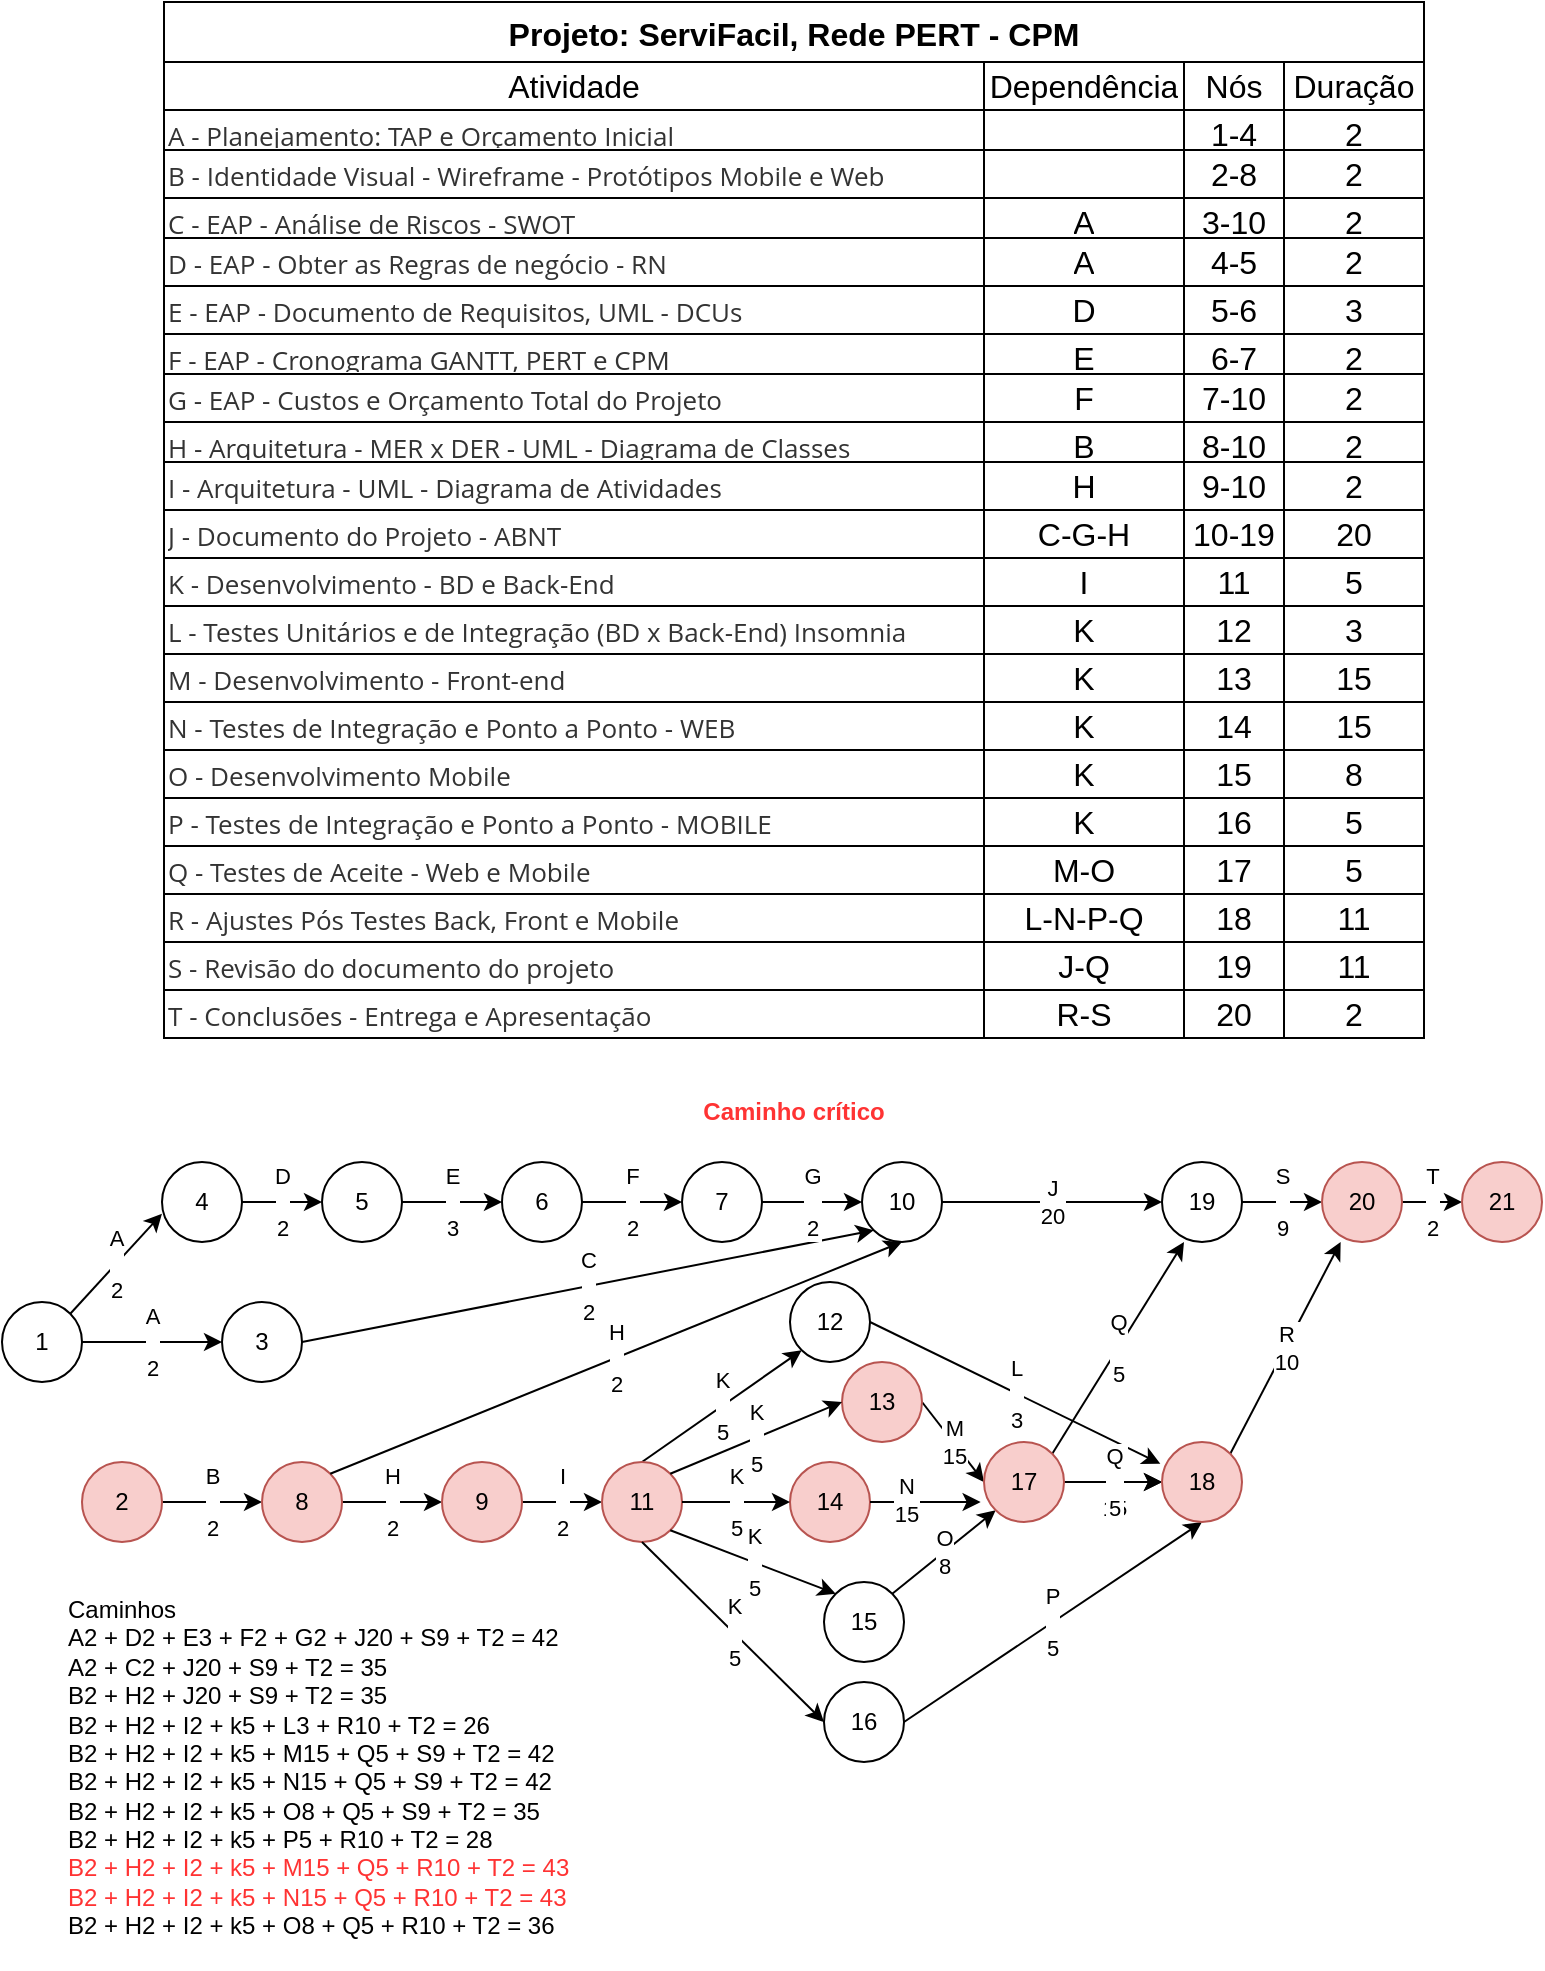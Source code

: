 <mxfile version="24.7.7">
  <diagram name="Página-1" id="jYEauEqvhW7682DOGmfQ">
    <mxGraphModel dx="1195" dy="650" grid="1" gridSize="10" guides="1" tooltips="1" connect="1" arrows="1" fold="1" page="1" pageScale="1" pageWidth="827" pageHeight="1169" math="0" shadow="0">
      <root>
        <mxCell id="0" />
        <mxCell id="1" parent="0" />
        <mxCell id="gUSoGTDweXYvjutPnWTH-1" value="Projeto: ServiFacil, Rede PERT - CPM" style="shape=table;startSize=30;container=1;collapsible=0;childLayout=tableLayout;strokeColor=default;fontSize=16;fontStyle=1" vertex="1" parent="1">
          <mxGeometry x="110" y="40" width="630" height="518.0" as="geometry" />
        </mxCell>
        <mxCell id="gUSoGTDweXYvjutPnWTH-2" value="" style="shape=tableRow;horizontal=0;startSize=0;swimlaneHead=0;swimlaneBody=0;strokeColor=inherit;top=0;left=0;bottom=0;right=0;collapsible=0;dropTarget=0;fillColor=none;points=[[0,0.5],[1,0.5]];portConstraint=eastwest;fontSize=16;" vertex="1" parent="gUSoGTDweXYvjutPnWTH-1">
          <mxGeometry y="30" width="630" height="24" as="geometry" />
        </mxCell>
        <mxCell id="gUSoGTDweXYvjutPnWTH-3" value="Atividade" style="shape=partialRectangle;html=1;whiteSpace=wrap;connectable=0;strokeColor=inherit;overflow=hidden;fillColor=none;top=0;left=0;bottom=0;right=0;pointerEvents=1;fontSize=16;" vertex="1" parent="gUSoGTDweXYvjutPnWTH-2">
          <mxGeometry width="410" height="24" as="geometry">
            <mxRectangle width="410" height="24" as="alternateBounds" />
          </mxGeometry>
        </mxCell>
        <mxCell id="gUSoGTDweXYvjutPnWTH-4" value="Dependência" style="shape=partialRectangle;html=1;whiteSpace=wrap;connectable=0;strokeColor=inherit;overflow=hidden;fillColor=none;top=0;left=0;bottom=0;right=0;pointerEvents=1;fontSize=16;" vertex="1" parent="gUSoGTDweXYvjutPnWTH-2">
          <mxGeometry x="410" width="100" height="24" as="geometry">
            <mxRectangle width="100" height="24" as="alternateBounds" />
          </mxGeometry>
        </mxCell>
        <mxCell id="gUSoGTDweXYvjutPnWTH-5" value="Nós" style="shape=partialRectangle;html=1;whiteSpace=wrap;connectable=0;strokeColor=inherit;overflow=hidden;fillColor=none;top=0;left=0;bottom=0;right=0;pointerEvents=1;fontSize=16;" vertex="1" parent="gUSoGTDweXYvjutPnWTH-2">
          <mxGeometry x="510" width="50" height="24" as="geometry">
            <mxRectangle width="50" height="24" as="alternateBounds" />
          </mxGeometry>
        </mxCell>
        <mxCell id="gUSoGTDweXYvjutPnWTH-40" value="Duração" style="shape=partialRectangle;html=1;whiteSpace=wrap;connectable=0;strokeColor=inherit;overflow=hidden;fillColor=none;top=0;left=0;bottom=0;right=0;pointerEvents=1;fontSize=16;" vertex="1" parent="gUSoGTDweXYvjutPnWTH-2">
          <mxGeometry x="560" width="70" height="24" as="geometry">
            <mxRectangle width="70" height="24" as="alternateBounds" />
          </mxGeometry>
        </mxCell>
        <mxCell id="gUSoGTDweXYvjutPnWTH-6" value="" style="shape=tableRow;horizontal=0;startSize=0;swimlaneHead=0;swimlaneBody=0;strokeColor=inherit;top=0;left=0;bottom=0;right=0;collapsible=0;dropTarget=0;fillColor=none;points=[[0,0.5],[1,0.5]];portConstraint=eastwest;fontSize=16;" vertex="1" parent="gUSoGTDweXYvjutPnWTH-1">
          <mxGeometry y="54" width="630" height="20" as="geometry" />
        </mxCell>
        <mxCell id="gUSoGTDweXYvjutPnWTH-7" value="&lt;span style=&quot;color: rgb(51, 51, 51); font-family: &amp;quot;Open Sans&amp;quot;, sans-serif; font-size: 13px; background-color: rgb(255, 255, 255);&quot;&gt;A - Planejamento: TAP e Orçamento Inicial&lt;/span&gt;" style="shape=partialRectangle;html=1;whiteSpace=wrap;connectable=0;strokeColor=inherit;overflow=hidden;fillColor=none;top=0;left=0;bottom=0;right=0;pointerEvents=1;fontSize=16;align=left;" vertex="1" parent="gUSoGTDweXYvjutPnWTH-6">
          <mxGeometry width="410" height="20" as="geometry">
            <mxRectangle width="410" height="20" as="alternateBounds" />
          </mxGeometry>
        </mxCell>
        <mxCell id="gUSoGTDweXYvjutPnWTH-8" value="" style="shape=partialRectangle;html=1;whiteSpace=wrap;connectable=0;strokeColor=inherit;overflow=hidden;fillColor=none;top=0;left=0;bottom=0;right=0;pointerEvents=1;fontSize=16;" vertex="1" parent="gUSoGTDweXYvjutPnWTH-6">
          <mxGeometry x="410" width="100" height="20" as="geometry">
            <mxRectangle width="100" height="20" as="alternateBounds" />
          </mxGeometry>
        </mxCell>
        <mxCell id="gUSoGTDweXYvjutPnWTH-9" value="&lt;div&gt;1-4&lt;/div&gt;" style="shape=partialRectangle;html=1;whiteSpace=wrap;connectable=0;strokeColor=inherit;overflow=hidden;fillColor=none;top=0;left=0;bottom=0;right=0;pointerEvents=1;fontSize=16;" vertex="1" parent="gUSoGTDweXYvjutPnWTH-6">
          <mxGeometry x="510" width="50" height="20" as="geometry">
            <mxRectangle width="50" height="20" as="alternateBounds" />
          </mxGeometry>
        </mxCell>
        <mxCell id="gUSoGTDweXYvjutPnWTH-41" value="2" style="shape=partialRectangle;html=1;whiteSpace=wrap;connectable=0;strokeColor=inherit;overflow=hidden;fillColor=none;top=0;left=0;bottom=0;right=0;pointerEvents=1;fontSize=16;" vertex="1" parent="gUSoGTDweXYvjutPnWTH-6">
          <mxGeometry x="560" width="70" height="20" as="geometry">
            <mxRectangle width="70" height="20" as="alternateBounds" />
          </mxGeometry>
        </mxCell>
        <mxCell id="gUSoGTDweXYvjutPnWTH-10" value="" style="shape=tableRow;horizontal=0;startSize=0;swimlaneHead=0;swimlaneBody=0;strokeColor=inherit;top=0;left=0;bottom=0;right=0;collapsible=0;dropTarget=0;fillColor=none;points=[[0,0.5],[1,0.5]];portConstraint=eastwest;fontSize=16;" vertex="1" parent="gUSoGTDweXYvjutPnWTH-1">
          <mxGeometry y="74" width="630" height="24" as="geometry" />
        </mxCell>
        <mxCell id="gUSoGTDweXYvjutPnWTH-11" value="&lt;span style=&quot;color: rgb(51, 51, 51); font-family: &amp;quot;Open Sans&amp;quot;, sans-serif; font-size: 13px; background-color: rgb(255, 255, 255);&quot;&gt;B - Identidade Visual - Wireframe - Protótipos Mobile e Web&lt;/span&gt;" style="shape=partialRectangle;html=1;whiteSpace=wrap;connectable=0;strokeColor=inherit;overflow=hidden;fillColor=none;top=0;left=0;bottom=0;right=0;pointerEvents=1;fontSize=16;align=left;" vertex="1" parent="gUSoGTDweXYvjutPnWTH-10">
          <mxGeometry width="410" height="24" as="geometry">
            <mxRectangle width="410" height="24" as="alternateBounds" />
          </mxGeometry>
        </mxCell>
        <mxCell id="gUSoGTDweXYvjutPnWTH-12" value="" style="shape=partialRectangle;html=1;whiteSpace=wrap;connectable=0;strokeColor=inherit;overflow=hidden;fillColor=none;top=0;left=0;bottom=0;right=0;pointerEvents=1;fontSize=16;" vertex="1" parent="gUSoGTDweXYvjutPnWTH-10">
          <mxGeometry x="410" width="100" height="24" as="geometry">
            <mxRectangle width="100" height="24" as="alternateBounds" />
          </mxGeometry>
        </mxCell>
        <mxCell id="gUSoGTDweXYvjutPnWTH-13" value="2-8" style="shape=partialRectangle;html=1;whiteSpace=wrap;connectable=0;strokeColor=inherit;overflow=hidden;fillColor=none;top=0;left=0;bottom=0;right=0;pointerEvents=1;fontSize=16;" vertex="1" parent="gUSoGTDweXYvjutPnWTH-10">
          <mxGeometry x="510" width="50" height="24" as="geometry">
            <mxRectangle width="50" height="24" as="alternateBounds" />
          </mxGeometry>
        </mxCell>
        <mxCell id="gUSoGTDweXYvjutPnWTH-42" value="2" style="shape=partialRectangle;html=1;whiteSpace=wrap;connectable=0;strokeColor=inherit;overflow=hidden;fillColor=none;top=0;left=0;bottom=0;right=0;pointerEvents=1;fontSize=16;" vertex="1" parent="gUSoGTDweXYvjutPnWTH-10">
          <mxGeometry x="560" width="70" height="24" as="geometry">
            <mxRectangle width="70" height="24" as="alternateBounds" />
          </mxGeometry>
        </mxCell>
        <mxCell id="gUSoGTDweXYvjutPnWTH-93" style="shape=tableRow;horizontal=0;startSize=0;swimlaneHead=0;swimlaneBody=0;strokeColor=inherit;top=0;left=0;bottom=0;right=0;collapsible=0;dropTarget=0;fillColor=none;points=[[0,0.5],[1,0.5]];portConstraint=eastwest;fontSize=16;" vertex="1" parent="gUSoGTDweXYvjutPnWTH-1">
          <mxGeometry y="98" width="630" height="20" as="geometry" />
        </mxCell>
        <mxCell id="gUSoGTDweXYvjutPnWTH-94" value="&lt;span style=&quot;color: rgb(51, 51, 51); font-family: &amp;quot;Open Sans&amp;quot;, sans-serif; font-size: 13px; background-color: rgb(255, 255, 255);&quot;&gt;C - EAP - Análise de Riscos - SWOT&lt;/span&gt;" style="shape=partialRectangle;html=1;whiteSpace=wrap;connectable=0;strokeColor=inherit;overflow=hidden;fillColor=none;top=0;left=0;bottom=0;right=0;pointerEvents=1;fontSize=16;align=left;" vertex="1" parent="gUSoGTDweXYvjutPnWTH-93">
          <mxGeometry width="410" height="20" as="geometry">
            <mxRectangle width="410" height="20" as="alternateBounds" />
          </mxGeometry>
        </mxCell>
        <mxCell id="gUSoGTDweXYvjutPnWTH-95" value="A" style="shape=partialRectangle;html=1;whiteSpace=wrap;connectable=0;strokeColor=inherit;overflow=hidden;fillColor=none;top=0;left=0;bottom=0;right=0;pointerEvents=1;fontSize=16;" vertex="1" parent="gUSoGTDweXYvjutPnWTH-93">
          <mxGeometry x="410" width="100" height="20" as="geometry">
            <mxRectangle width="100" height="20" as="alternateBounds" />
          </mxGeometry>
        </mxCell>
        <mxCell id="gUSoGTDweXYvjutPnWTH-96" value="3-10" style="shape=partialRectangle;html=1;whiteSpace=wrap;connectable=0;strokeColor=inherit;overflow=hidden;fillColor=none;top=0;left=0;bottom=0;right=0;pointerEvents=1;fontSize=16;" vertex="1" parent="gUSoGTDweXYvjutPnWTH-93">
          <mxGeometry x="510" width="50" height="20" as="geometry">
            <mxRectangle width="50" height="20" as="alternateBounds" />
          </mxGeometry>
        </mxCell>
        <mxCell id="gUSoGTDweXYvjutPnWTH-97" value="2" style="shape=partialRectangle;html=1;whiteSpace=wrap;connectable=0;strokeColor=inherit;overflow=hidden;fillColor=none;top=0;left=0;bottom=0;right=0;pointerEvents=1;fontSize=16;" vertex="1" parent="gUSoGTDweXYvjutPnWTH-93">
          <mxGeometry x="560" width="70" height="20" as="geometry">
            <mxRectangle width="70" height="20" as="alternateBounds" />
          </mxGeometry>
        </mxCell>
        <mxCell id="gUSoGTDweXYvjutPnWTH-88" style="shape=tableRow;horizontal=0;startSize=0;swimlaneHead=0;swimlaneBody=0;strokeColor=inherit;top=0;left=0;bottom=0;right=0;collapsible=0;dropTarget=0;fillColor=none;points=[[0,0.5],[1,0.5]];portConstraint=eastwest;fontSize=16;" vertex="1" parent="gUSoGTDweXYvjutPnWTH-1">
          <mxGeometry y="118" width="630" height="24" as="geometry" />
        </mxCell>
        <mxCell id="gUSoGTDweXYvjutPnWTH-89" value="&lt;span style=&quot;color: rgb(51, 51, 51); font-family: &amp;quot;Open Sans&amp;quot;, sans-serif; font-size: 13px; background-color: rgb(255, 255, 255);&quot;&gt;D - EAP - Obter as Regras de negócio - RN&lt;/span&gt;" style="shape=partialRectangle;html=1;whiteSpace=wrap;connectable=0;strokeColor=inherit;overflow=hidden;fillColor=none;top=0;left=0;bottom=0;right=0;pointerEvents=1;fontSize=16;align=left;" vertex="1" parent="gUSoGTDweXYvjutPnWTH-88">
          <mxGeometry width="410" height="24" as="geometry">
            <mxRectangle width="410" height="24" as="alternateBounds" />
          </mxGeometry>
        </mxCell>
        <mxCell id="gUSoGTDweXYvjutPnWTH-90" value="A" style="shape=partialRectangle;html=1;whiteSpace=wrap;connectable=0;strokeColor=inherit;overflow=hidden;fillColor=none;top=0;left=0;bottom=0;right=0;pointerEvents=1;fontSize=16;" vertex="1" parent="gUSoGTDweXYvjutPnWTH-88">
          <mxGeometry x="410" width="100" height="24" as="geometry">
            <mxRectangle width="100" height="24" as="alternateBounds" />
          </mxGeometry>
        </mxCell>
        <mxCell id="gUSoGTDweXYvjutPnWTH-91" value="4-5" style="shape=partialRectangle;html=1;whiteSpace=wrap;connectable=0;strokeColor=inherit;overflow=hidden;fillColor=none;top=0;left=0;bottom=0;right=0;pointerEvents=1;fontSize=16;" vertex="1" parent="gUSoGTDweXYvjutPnWTH-88">
          <mxGeometry x="510" width="50" height="24" as="geometry">
            <mxRectangle width="50" height="24" as="alternateBounds" />
          </mxGeometry>
        </mxCell>
        <mxCell id="gUSoGTDweXYvjutPnWTH-92" value="2" style="shape=partialRectangle;html=1;whiteSpace=wrap;connectable=0;strokeColor=inherit;overflow=hidden;fillColor=none;top=0;left=0;bottom=0;right=0;pointerEvents=1;fontSize=16;" vertex="1" parent="gUSoGTDweXYvjutPnWTH-88">
          <mxGeometry x="560" width="70" height="24" as="geometry">
            <mxRectangle width="70" height="24" as="alternateBounds" />
          </mxGeometry>
        </mxCell>
        <mxCell id="gUSoGTDweXYvjutPnWTH-83" style="shape=tableRow;horizontal=0;startSize=0;swimlaneHead=0;swimlaneBody=0;strokeColor=inherit;top=0;left=0;bottom=0;right=0;collapsible=0;dropTarget=0;fillColor=none;points=[[0,0.5],[1,0.5]];portConstraint=eastwest;fontSize=16;" vertex="1" parent="gUSoGTDweXYvjutPnWTH-1">
          <mxGeometry y="142" width="630" height="24" as="geometry" />
        </mxCell>
        <mxCell id="gUSoGTDweXYvjutPnWTH-84" value="&lt;span style=&quot;color: rgb(51, 51, 51); font-family: &amp;quot;Open Sans&amp;quot;, sans-serif; font-size: 13px; background-color: rgb(255, 255, 255);&quot;&gt;E - EAP - Documento de Requisitos, UML - DCUs&lt;/span&gt;" style="shape=partialRectangle;html=1;whiteSpace=wrap;connectable=0;strokeColor=inherit;overflow=hidden;fillColor=none;top=0;left=0;bottom=0;right=0;pointerEvents=1;fontSize=16;align=left;" vertex="1" parent="gUSoGTDweXYvjutPnWTH-83">
          <mxGeometry width="410" height="24" as="geometry">
            <mxRectangle width="410" height="24" as="alternateBounds" />
          </mxGeometry>
        </mxCell>
        <mxCell id="gUSoGTDweXYvjutPnWTH-85" value="D" style="shape=partialRectangle;html=1;whiteSpace=wrap;connectable=0;strokeColor=inherit;overflow=hidden;fillColor=none;top=0;left=0;bottom=0;right=0;pointerEvents=1;fontSize=16;" vertex="1" parent="gUSoGTDweXYvjutPnWTH-83">
          <mxGeometry x="410" width="100" height="24" as="geometry">
            <mxRectangle width="100" height="24" as="alternateBounds" />
          </mxGeometry>
        </mxCell>
        <mxCell id="gUSoGTDweXYvjutPnWTH-86" value="5-6" style="shape=partialRectangle;html=1;whiteSpace=wrap;connectable=0;strokeColor=inherit;overflow=hidden;fillColor=none;top=0;left=0;bottom=0;right=0;pointerEvents=1;fontSize=16;" vertex="1" parent="gUSoGTDweXYvjutPnWTH-83">
          <mxGeometry x="510" width="50" height="24" as="geometry">
            <mxRectangle width="50" height="24" as="alternateBounds" />
          </mxGeometry>
        </mxCell>
        <mxCell id="gUSoGTDweXYvjutPnWTH-87" value="3" style="shape=partialRectangle;html=1;whiteSpace=wrap;connectable=0;strokeColor=inherit;overflow=hidden;fillColor=none;top=0;left=0;bottom=0;right=0;pointerEvents=1;fontSize=16;" vertex="1" parent="gUSoGTDweXYvjutPnWTH-83">
          <mxGeometry x="560" width="70" height="24" as="geometry">
            <mxRectangle width="70" height="24" as="alternateBounds" />
          </mxGeometry>
        </mxCell>
        <mxCell id="gUSoGTDweXYvjutPnWTH-78" style="shape=tableRow;horizontal=0;startSize=0;swimlaneHead=0;swimlaneBody=0;strokeColor=inherit;top=0;left=0;bottom=0;right=0;collapsible=0;dropTarget=0;fillColor=none;points=[[0,0.5],[1,0.5]];portConstraint=eastwest;fontSize=16;" vertex="1" parent="gUSoGTDweXYvjutPnWTH-1">
          <mxGeometry y="166" width="630" height="20" as="geometry" />
        </mxCell>
        <mxCell id="gUSoGTDweXYvjutPnWTH-79" value="&lt;span style=&quot;color: rgb(51, 51, 51); font-family: &amp;quot;Open Sans&amp;quot;, sans-serif; font-size: 13px; background-color: rgb(255, 255, 255);&quot;&gt;F - EAP - Cronograma GANTT, PERT e CPM&lt;/span&gt;" style="shape=partialRectangle;html=1;whiteSpace=wrap;connectable=0;strokeColor=inherit;overflow=hidden;fillColor=none;top=0;left=0;bottom=0;right=0;pointerEvents=1;fontSize=16;align=left;" vertex="1" parent="gUSoGTDweXYvjutPnWTH-78">
          <mxGeometry width="410" height="20" as="geometry">
            <mxRectangle width="410" height="20" as="alternateBounds" />
          </mxGeometry>
        </mxCell>
        <mxCell id="gUSoGTDweXYvjutPnWTH-80" value="E" style="shape=partialRectangle;html=1;whiteSpace=wrap;connectable=0;strokeColor=inherit;overflow=hidden;fillColor=none;top=0;left=0;bottom=0;right=0;pointerEvents=1;fontSize=16;" vertex="1" parent="gUSoGTDweXYvjutPnWTH-78">
          <mxGeometry x="410" width="100" height="20" as="geometry">
            <mxRectangle width="100" height="20" as="alternateBounds" />
          </mxGeometry>
        </mxCell>
        <mxCell id="gUSoGTDweXYvjutPnWTH-81" value="6-7" style="shape=partialRectangle;html=1;whiteSpace=wrap;connectable=0;strokeColor=inherit;overflow=hidden;fillColor=none;top=0;left=0;bottom=0;right=0;pointerEvents=1;fontSize=16;" vertex="1" parent="gUSoGTDweXYvjutPnWTH-78">
          <mxGeometry x="510" width="50" height="20" as="geometry">
            <mxRectangle width="50" height="20" as="alternateBounds" />
          </mxGeometry>
        </mxCell>
        <mxCell id="gUSoGTDweXYvjutPnWTH-82" value="2" style="shape=partialRectangle;html=1;whiteSpace=wrap;connectable=0;strokeColor=inherit;overflow=hidden;fillColor=none;top=0;left=0;bottom=0;right=0;pointerEvents=1;fontSize=16;" vertex="1" parent="gUSoGTDweXYvjutPnWTH-78">
          <mxGeometry x="560" width="70" height="20" as="geometry">
            <mxRectangle width="70" height="20" as="alternateBounds" />
          </mxGeometry>
        </mxCell>
        <mxCell id="gUSoGTDweXYvjutPnWTH-73" style="shape=tableRow;horizontal=0;startSize=0;swimlaneHead=0;swimlaneBody=0;strokeColor=inherit;top=0;left=0;bottom=0;right=0;collapsible=0;dropTarget=0;fillColor=none;points=[[0,0.5],[1,0.5]];portConstraint=eastwest;fontSize=16;" vertex="1" parent="gUSoGTDweXYvjutPnWTH-1">
          <mxGeometry y="186" width="630" height="24" as="geometry" />
        </mxCell>
        <mxCell id="gUSoGTDweXYvjutPnWTH-74" value="&lt;span style=&quot;color: rgb(51, 51, 51); font-family: &amp;quot;Open Sans&amp;quot;, sans-serif; font-size: 13px; background-color: rgb(255, 255, 255);&quot;&gt;G - EAP - Custos e Orçamento Total do Projeto&lt;/span&gt;" style="shape=partialRectangle;html=1;whiteSpace=wrap;connectable=0;strokeColor=inherit;overflow=hidden;fillColor=none;top=0;left=0;bottom=0;right=0;pointerEvents=1;fontSize=16;align=left;" vertex="1" parent="gUSoGTDweXYvjutPnWTH-73">
          <mxGeometry width="410" height="24" as="geometry">
            <mxRectangle width="410" height="24" as="alternateBounds" />
          </mxGeometry>
        </mxCell>
        <mxCell id="gUSoGTDweXYvjutPnWTH-75" value="F" style="shape=partialRectangle;html=1;whiteSpace=wrap;connectable=0;strokeColor=inherit;overflow=hidden;fillColor=none;top=0;left=0;bottom=0;right=0;pointerEvents=1;fontSize=16;" vertex="1" parent="gUSoGTDweXYvjutPnWTH-73">
          <mxGeometry x="410" width="100" height="24" as="geometry">
            <mxRectangle width="100" height="24" as="alternateBounds" />
          </mxGeometry>
        </mxCell>
        <mxCell id="gUSoGTDweXYvjutPnWTH-76" value="7-10" style="shape=partialRectangle;html=1;whiteSpace=wrap;connectable=0;strokeColor=inherit;overflow=hidden;fillColor=none;top=0;left=0;bottom=0;right=0;pointerEvents=1;fontSize=16;" vertex="1" parent="gUSoGTDweXYvjutPnWTH-73">
          <mxGeometry x="510" width="50" height="24" as="geometry">
            <mxRectangle width="50" height="24" as="alternateBounds" />
          </mxGeometry>
        </mxCell>
        <mxCell id="gUSoGTDweXYvjutPnWTH-77" value="2" style="shape=partialRectangle;html=1;whiteSpace=wrap;connectable=0;strokeColor=inherit;overflow=hidden;fillColor=none;top=0;left=0;bottom=0;right=0;pointerEvents=1;fontSize=16;" vertex="1" parent="gUSoGTDweXYvjutPnWTH-73">
          <mxGeometry x="560" width="70" height="24" as="geometry">
            <mxRectangle width="70" height="24" as="alternateBounds" />
          </mxGeometry>
        </mxCell>
        <mxCell id="gUSoGTDweXYvjutPnWTH-68" style="shape=tableRow;horizontal=0;startSize=0;swimlaneHead=0;swimlaneBody=0;strokeColor=inherit;top=0;left=0;bottom=0;right=0;collapsible=0;dropTarget=0;fillColor=none;points=[[0,0.5],[1,0.5]];portConstraint=eastwest;fontSize=16;" vertex="1" parent="gUSoGTDweXYvjutPnWTH-1">
          <mxGeometry y="210" width="630" height="20" as="geometry" />
        </mxCell>
        <mxCell id="gUSoGTDweXYvjutPnWTH-69" value="&lt;span style=&quot;color: rgb(51, 51, 51); font-family: &amp;quot;Open Sans&amp;quot;, sans-serif; font-size: 13px; background-color: rgb(255, 255, 255);&quot;&gt;H - Arquitetura - MER x DER - UML - Diagrama de Classes&lt;/span&gt;" style="shape=partialRectangle;html=1;whiteSpace=wrap;connectable=0;strokeColor=inherit;overflow=hidden;fillColor=none;top=0;left=0;bottom=0;right=0;pointerEvents=1;fontSize=16;align=left;" vertex="1" parent="gUSoGTDweXYvjutPnWTH-68">
          <mxGeometry width="410" height="20" as="geometry">
            <mxRectangle width="410" height="20" as="alternateBounds" />
          </mxGeometry>
        </mxCell>
        <mxCell id="gUSoGTDweXYvjutPnWTH-70" value="B" style="shape=partialRectangle;html=1;whiteSpace=wrap;connectable=0;strokeColor=inherit;overflow=hidden;fillColor=none;top=0;left=0;bottom=0;right=0;pointerEvents=1;fontSize=16;" vertex="1" parent="gUSoGTDweXYvjutPnWTH-68">
          <mxGeometry x="410" width="100" height="20" as="geometry">
            <mxRectangle width="100" height="20" as="alternateBounds" />
          </mxGeometry>
        </mxCell>
        <mxCell id="gUSoGTDweXYvjutPnWTH-71" value="&lt;div&gt;8-10&lt;/div&gt;" style="shape=partialRectangle;html=1;whiteSpace=wrap;connectable=0;strokeColor=inherit;overflow=hidden;fillColor=none;top=0;left=0;bottom=0;right=0;pointerEvents=1;fontSize=16;" vertex="1" parent="gUSoGTDweXYvjutPnWTH-68">
          <mxGeometry x="510" width="50" height="20" as="geometry">
            <mxRectangle width="50" height="20" as="alternateBounds" />
          </mxGeometry>
        </mxCell>
        <mxCell id="gUSoGTDweXYvjutPnWTH-72" value="2" style="shape=partialRectangle;html=1;whiteSpace=wrap;connectable=0;strokeColor=inherit;overflow=hidden;fillColor=none;top=0;left=0;bottom=0;right=0;pointerEvents=1;fontSize=16;" vertex="1" parent="gUSoGTDweXYvjutPnWTH-68">
          <mxGeometry x="560" width="70" height="20" as="geometry">
            <mxRectangle width="70" height="20" as="alternateBounds" />
          </mxGeometry>
        </mxCell>
        <mxCell id="gUSoGTDweXYvjutPnWTH-63" style="shape=tableRow;horizontal=0;startSize=0;swimlaneHead=0;swimlaneBody=0;strokeColor=inherit;top=0;left=0;bottom=0;right=0;collapsible=0;dropTarget=0;fillColor=none;points=[[0,0.5],[1,0.5]];portConstraint=eastwest;fontSize=16;" vertex="1" parent="gUSoGTDweXYvjutPnWTH-1">
          <mxGeometry y="230" width="630" height="24" as="geometry" />
        </mxCell>
        <mxCell id="gUSoGTDweXYvjutPnWTH-64" value="&lt;span style=&quot;color: rgb(51, 51, 51); font-family: &amp;quot;Open Sans&amp;quot;, sans-serif; font-size: 13px; background-color: rgb(255, 255, 255);&quot;&gt;I - Arquitetura - UML - Diagrama de Atividades&lt;/span&gt;" style="shape=partialRectangle;html=1;whiteSpace=wrap;connectable=0;strokeColor=inherit;overflow=hidden;fillColor=none;top=0;left=0;bottom=0;right=0;pointerEvents=1;fontSize=16;align=left;" vertex="1" parent="gUSoGTDweXYvjutPnWTH-63">
          <mxGeometry width="410" height="24" as="geometry">
            <mxRectangle width="410" height="24" as="alternateBounds" />
          </mxGeometry>
        </mxCell>
        <mxCell id="gUSoGTDweXYvjutPnWTH-65" value="H" style="shape=partialRectangle;html=1;whiteSpace=wrap;connectable=0;strokeColor=inherit;overflow=hidden;fillColor=none;top=0;left=0;bottom=0;right=0;pointerEvents=1;fontSize=16;" vertex="1" parent="gUSoGTDweXYvjutPnWTH-63">
          <mxGeometry x="410" width="100" height="24" as="geometry">
            <mxRectangle width="100" height="24" as="alternateBounds" />
          </mxGeometry>
        </mxCell>
        <mxCell id="gUSoGTDweXYvjutPnWTH-66" value="9-10" style="shape=partialRectangle;html=1;whiteSpace=wrap;connectable=0;strokeColor=inherit;overflow=hidden;fillColor=none;top=0;left=0;bottom=0;right=0;pointerEvents=1;fontSize=16;" vertex="1" parent="gUSoGTDweXYvjutPnWTH-63">
          <mxGeometry x="510" width="50" height="24" as="geometry">
            <mxRectangle width="50" height="24" as="alternateBounds" />
          </mxGeometry>
        </mxCell>
        <mxCell id="gUSoGTDweXYvjutPnWTH-67" value="2" style="shape=partialRectangle;html=1;whiteSpace=wrap;connectable=0;strokeColor=inherit;overflow=hidden;fillColor=none;top=0;left=0;bottom=0;right=0;pointerEvents=1;fontSize=16;" vertex="1" parent="gUSoGTDweXYvjutPnWTH-63">
          <mxGeometry x="560" width="70" height="24" as="geometry">
            <mxRectangle width="70" height="24" as="alternateBounds" />
          </mxGeometry>
        </mxCell>
        <mxCell id="gUSoGTDweXYvjutPnWTH-58" style="shape=tableRow;horizontal=0;startSize=0;swimlaneHead=0;swimlaneBody=0;strokeColor=inherit;top=0;left=0;bottom=0;right=0;collapsible=0;dropTarget=0;fillColor=none;points=[[0,0.5],[1,0.5]];portConstraint=eastwest;fontSize=16;" vertex="1" parent="gUSoGTDweXYvjutPnWTH-1">
          <mxGeometry y="254" width="630" height="24" as="geometry" />
        </mxCell>
        <mxCell id="gUSoGTDweXYvjutPnWTH-59" value="&lt;span style=&quot;color: rgb(51, 51, 51); font-family: &amp;quot;Open Sans&amp;quot;, sans-serif; font-size: 13px; background-color: rgb(255, 255, 255);&quot;&gt;J -&amp;nbsp;&lt;/span&gt;&lt;span style=&quot;color: rgb(51, 51, 51); font-family: &amp;quot;Open Sans&amp;quot;, sans-serif; font-size: 13px; background-color: rgb(255, 255, 255);&quot;&gt;Documento do Projeto - ABNT&lt;/span&gt;" style="shape=partialRectangle;html=1;whiteSpace=wrap;connectable=0;strokeColor=inherit;overflow=hidden;fillColor=none;top=0;left=0;bottom=0;right=0;pointerEvents=1;fontSize=16;align=left;" vertex="1" parent="gUSoGTDweXYvjutPnWTH-58">
          <mxGeometry width="410" height="24" as="geometry">
            <mxRectangle width="410" height="24" as="alternateBounds" />
          </mxGeometry>
        </mxCell>
        <mxCell id="gUSoGTDweXYvjutPnWTH-60" value="C-G-H" style="shape=partialRectangle;html=1;whiteSpace=wrap;connectable=0;strokeColor=inherit;overflow=hidden;fillColor=none;top=0;left=0;bottom=0;right=0;pointerEvents=1;fontSize=16;" vertex="1" parent="gUSoGTDweXYvjutPnWTH-58">
          <mxGeometry x="410" width="100" height="24" as="geometry">
            <mxRectangle width="100" height="24" as="alternateBounds" />
          </mxGeometry>
        </mxCell>
        <mxCell id="gUSoGTDweXYvjutPnWTH-61" value="10-19" style="shape=partialRectangle;html=1;whiteSpace=wrap;connectable=0;strokeColor=inherit;overflow=hidden;fillColor=none;top=0;left=0;bottom=0;right=0;pointerEvents=1;fontSize=16;" vertex="1" parent="gUSoGTDweXYvjutPnWTH-58">
          <mxGeometry x="510" width="50" height="24" as="geometry">
            <mxRectangle width="50" height="24" as="alternateBounds" />
          </mxGeometry>
        </mxCell>
        <mxCell id="gUSoGTDweXYvjutPnWTH-62" value="20" style="shape=partialRectangle;html=1;whiteSpace=wrap;connectable=0;strokeColor=inherit;overflow=hidden;fillColor=none;top=0;left=0;bottom=0;right=0;pointerEvents=1;fontSize=16;" vertex="1" parent="gUSoGTDweXYvjutPnWTH-58">
          <mxGeometry x="560" width="70" height="24" as="geometry">
            <mxRectangle width="70" height="24" as="alternateBounds" />
          </mxGeometry>
        </mxCell>
        <mxCell id="gUSoGTDweXYvjutPnWTH-134" style="shape=tableRow;horizontal=0;startSize=0;swimlaneHead=0;swimlaneBody=0;strokeColor=inherit;top=0;left=0;bottom=0;right=0;collapsible=0;dropTarget=0;fillColor=none;points=[[0,0.5],[1,0.5]];portConstraint=eastwest;fontSize=16;" vertex="1" parent="gUSoGTDweXYvjutPnWTH-1">
          <mxGeometry y="278" width="630" height="24" as="geometry" />
        </mxCell>
        <mxCell id="gUSoGTDweXYvjutPnWTH-135" value="&lt;span style=&quot;color: rgb(51, 51, 51); font-family: &amp;quot;Open Sans&amp;quot;, sans-serif; font-size: 13px; background-color: rgb(255, 255, 255);&quot;&gt;K&lt;/span&gt;&lt;span style=&quot;background-color: rgb(255, 255, 255); color: rgb(51, 51, 51); font-family: &amp;quot;Open Sans&amp;quot;, sans-serif; font-size: 13px;&quot;&gt;&amp;nbsp;- Desenvolvimento - BD e Back-End&lt;/span&gt;" style="shape=partialRectangle;html=1;whiteSpace=wrap;connectable=0;strokeColor=inherit;overflow=hidden;fillColor=none;top=0;left=0;bottom=0;right=0;pointerEvents=1;fontSize=16;align=left;" vertex="1" parent="gUSoGTDweXYvjutPnWTH-134">
          <mxGeometry width="410" height="24" as="geometry">
            <mxRectangle width="410" height="24" as="alternateBounds" />
          </mxGeometry>
        </mxCell>
        <mxCell id="gUSoGTDweXYvjutPnWTH-136" value="I" style="shape=partialRectangle;html=1;whiteSpace=wrap;connectable=0;strokeColor=inherit;overflow=hidden;fillColor=none;top=0;left=0;bottom=0;right=0;pointerEvents=1;fontSize=16;" vertex="1" parent="gUSoGTDweXYvjutPnWTH-134">
          <mxGeometry x="410" width="100" height="24" as="geometry">
            <mxRectangle width="100" height="24" as="alternateBounds" />
          </mxGeometry>
        </mxCell>
        <mxCell id="gUSoGTDweXYvjutPnWTH-137" value="11" style="shape=partialRectangle;html=1;whiteSpace=wrap;connectable=0;strokeColor=inherit;overflow=hidden;fillColor=none;top=0;left=0;bottom=0;right=0;pointerEvents=1;fontSize=16;" vertex="1" parent="gUSoGTDweXYvjutPnWTH-134">
          <mxGeometry x="510" width="50" height="24" as="geometry">
            <mxRectangle width="50" height="24" as="alternateBounds" />
          </mxGeometry>
        </mxCell>
        <mxCell id="gUSoGTDweXYvjutPnWTH-138" value="5" style="shape=partialRectangle;html=1;whiteSpace=wrap;connectable=0;strokeColor=inherit;overflow=hidden;fillColor=none;top=0;left=0;bottom=0;right=0;pointerEvents=1;fontSize=16;" vertex="1" parent="gUSoGTDweXYvjutPnWTH-134">
          <mxGeometry x="560" width="70" height="24" as="geometry">
            <mxRectangle width="70" height="24" as="alternateBounds" />
          </mxGeometry>
        </mxCell>
        <mxCell id="gUSoGTDweXYvjutPnWTH-53" style="shape=tableRow;horizontal=0;startSize=0;swimlaneHead=0;swimlaneBody=0;strokeColor=inherit;top=0;left=0;bottom=0;right=0;collapsible=0;dropTarget=0;fillColor=none;points=[[0,0.5],[1,0.5]];portConstraint=eastwest;fontSize=16;" vertex="1" parent="gUSoGTDweXYvjutPnWTH-1">
          <mxGeometry y="302" width="630" height="24" as="geometry" />
        </mxCell>
        <mxCell id="gUSoGTDweXYvjutPnWTH-54" value="&lt;span style=&quot;color: rgb(51, 51, 51); font-family: &amp;quot;Open Sans&amp;quot;, sans-serif; font-size: 13px; background-color: rgb(255, 255, 255);&quot;&gt;L - Testes Unitários e de Integração (BD x Back-End) Insomnia&lt;/span&gt;" style="shape=partialRectangle;html=1;whiteSpace=wrap;connectable=0;strokeColor=inherit;overflow=hidden;fillColor=none;top=0;left=0;bottom=0;right=0;pointerEvents=1;fontSize=16;align=left;" vertex="1" parent="gUSoGTDweXYvjutPnWTH-53">
          <mxGeometry width="410" height="24" as="geometry">
            <mxRectangle width="410" height="24" as="alternateBounds" />
          </mxGeometry>
        </mxCell>
        <mxCell id="gUSoGTDweXYvjutPnWTH-55" value="K" style="shape=partialRectangle;html=1;whiteSpace=wrap;connectable=0;strokeColor=inherit;overflow=hidden;fillColor=none;top=0;left=0;bottom=0;right=0;pointerEvents=1;fontSize=16;" vertex="1" parent="gUSoGTDweXYvjutPnWTH-53">
          <mxGeometry x="410" width="100" height="24" as="geometry">
            <mxRectangle width="100" height="24" as="alternateBounds" />
          </mxGeometry>
        </mxCell>
        <mxCell id="gUSoGTDweXYvjutPnWTH-56" value="12" style="shape=partialRectangle;html=1;whiteSpace=wrap;connectable=0;strokeColor=inherit;overflow=hidden;fillColor=none;top=0;left=0;bottom=0;right=0;pointerEvents=1;fontSize=16;" vertex="1" parent="gUSoGTDweXYvjutPnWTH-53">
          <mxGeometry x="510" width="50" height="24" as="geometry">
            <mxRectangle width="50" height="24" as="alternateBounds" />
          </mxGeometry>
        </mxCell>
        <mxCell id="gUSoGTDweXYvjutPnWTH-57" value="3" style="shape=partialRectangle;html=1;whiteSpace=wrap;connectable=0;strokeColor=inherit;overflow=hidden;fillColor=none;top=0;left=0;bottom=0;right=0;pointerEvents=1;fontSize=16;" vertex="1" parent="gUSoGTDweXYvjutPnWTH-53">
          <mxGeometry x="560" width="70" height="24" as="geometry">
            <mxRectangle width="70" height="24" as="alternateBounds" />
          </mxGeometry>
        </mxCell>
        <mxCell id="gUSoGTDweXYvjutPnWTH-98" style="shape=tableRow;horizontal=0;startSize=0;swimlaneHead=0;swimlaneBody=0;strokeColor=inherit;top=0;left=0;bottom=0;right=0;collapsible=0;dropTarget=0;fillColor=none;points=[[0,0.5],[1,0.5]];portConstraint=eastwest;fontSize=16;" vertex="1" parent="gUSoGTDweXYvjutPnWTH-1">
          <mxGeometry y="326" width="630" height="24" as="geometry" />
        </mxCell>
        <mxCell id="gUSoGTDweXYvjutPnWTH-99" value="&lt;span style=&quot;color: rgb(51, 51, 51); font-family: &amp;quot;Open Sans&amp;quot;, sans-serif; font-size: 13px; background-color: rgb(255, 255, 255);&quot;&gt;M - Desenvolvimento - Front-end&lt;/span&gt;" style="shape=partialRectangle;html=1;whiteSpace=wrap;connectable=0;strokeColor=inherit;overflow=hidden;fillColor=none;top=0;left=0;bottom=0;right=0;pointerEvents=1;fontSize=16;align=left;" vertex="1" parent="gUSoGTDweXYvjutPnWTH-98">
          <mxGeometry width="410" height="24" as="geometry">
            <mxRectangle width="410" height="24" as="alternateBounds" />
          </mxGeometry>
        </mxCell>
        <mxCell id="gUSoGTDweXYvjutPnWTH-100" value="K" style="shape=partialRectangle;html=1;whiteSpace=wrap;connectable=0;strokeColor=inherit;overflow=hidden;fillColor=none;top=0;left=0;bottom=0;right=0;pointerEvents=1;fontSize=16;" vertex="1" parent="gUSoGTDweXYvjutPnWTH-98">
          <mxGeometry x="410" width="100" height="24" as="geometry">
            <mxRectangle width="100" height="24" as="alternateBounds" />
          </mxGeometry>
        </mxCell>
        <mxCell id="gUSoGTDweXYvjutPnWTH-101" value="13" style="shape=partialRectangle;html=1;whiteSpace=wrap;connectable=0;strokeColor=inherit;overflow=hidden;fillColor=none;top=0;left=0;bottom=0;right=0;pointerEvents=1;fontSize=16;" vertex="1" parent="gUSoGTDweXYvjutPnWTH-98">
          <mxGeometry x="510" width="50" height="24" as="geometry">
            <mxRectangle width="50" height="24" as="alternateBounds" />
          </mxGeometry>
        </mxCell>
        <mxCell id="gUSoGTDweXYvjutPnWTH-102" value="15" style="shape=partialRectangle;html=1;whiteSpace=wrap;connectable=0;strokeColor=inherit;overflow=hidden;fillColor=none;top=0;left=0;bottom=0;right=0;pointerEvents=1;fontSize=16;" vertex="1" parent="gUSoGTDweXYvjutPnWTH-98">
          <mxGeometry x="560" width="70" height="24" as="geometry">
            <mxRectangle width="70" height="24" as="alternateBounds" />
          </mxGeometry>
        </mxCell>
        <mxCell id="gUSoGTDweXYvjutPnWTH-103" style="shape=tableRow;horizontal=0;startSize=0;swimlaneHead=0;swimlaneBody=0;strokeColor=inherit;top=0;left=0;bottom=0;right=0;collapsible=0;dropTarget=0;fillColor=none;points=[[0,0.5],[1,0.5]];portConstraint=eastwest;fontSize=16;" vertex="1" parent="gUSoGTDweXYvjutPnWTH-1">
          <mxGeometry y="350" width="630" height="24" as="geometry" />
        </mxCell>
        <mxCell id="gUSoGTDweXYvjutPnWTH-104" value="&lt;span style=&quot;color: rgb(51, 51, 51); font-family: &amp;quot;Open Sans&amp;quot;, sans-serif; font-size: 13px; background-color: rgb(255, 255, 255);&quot;&gt;N - Testes de Integração e Ponto a Ponto - WEB&lt;/span&gt;" style="shape=partialRectangle;html=1;whiteSpace=wrap;connectable=0;strokeColor=inherit;overflow=hidden;fillColor=none;top=0;left=0;bottom=0;right=0;pointerEvents=1;fontSize=16;align=left;" vertex="1" parent="gUSoGTDweXYvjutPnWTH-103">
          <mxGeometry width="410" height="24" as="geometry">
            <mxRectangle width="410" height="24" as="alternateBounds" />
          </mxGeometry>
        </mxCell>
        <mxCell id="gUSoGTDweXYvjutPnWTH-105" value="K" style="shape=partialRectangle;html=1;whiteSpace=wrap;connectable=0;strokeColor=inherit;overflow=hidden;fillColor=none;top=0;left=0;bottom=0;right=0;pointerEvents=1;fontSize=16;" vertex="1" parent="gUSoGTDweXYvjutPnWTH-103">
          <mxGeometry x="410" width="100" height="24" as="geometry">
            <mxRectangle width="100" height="24" as="alternateBounds" />
          </mxGeometry>
        </mxCell>
        <mxCell id="gUSoGTDweXYvjutPnWTH-106" value="14" style="shape=partialRectangle;html=1;whiteSpace=wrap;connectable=0;strokeColor=inherit;overflow=hidden;fillColor=none;top=0;left=0;bottom=0;right=0;pointerEvents=1;fontSize=16;" vertex="1" parent="gUSoGTDweXYvjutPnWTH-103">
          <mxGeometry x="510" width="50" height="24" as="geometry">
            <mxRectangle width="50" height="24" as="alternateBounds" />
          </mxGeometry>
        </mxCell>
        <mxCell id="gUSoGTDweXYvjutPnWTH-107" value="15" style="shape=partialRectangle;html=1;whiteSpace=wrap;connectable=0;strokeColor=inherit;overflow=hidden;fillColor=none;top=0;left=0;bottom=0;right=0;pointerEvents=1;fontSize=16;" vertex="1" parent="gUSoGTDweXYvjutPnWTH-103">
          <mxGeometry x="560" width="70" height="24" as="geometry">
            <mxRectangle width="70" height="24" as="alternateBounds" />
          </mxGeometry>
        </mxCell>
        <mxCell id="gUSoGTDweXYvjutPnWTH-108" style="shape=tableRow;horizontal=0;startSize=0;swimlaneHead=0;swimlaneBody=0;strokeColor=inherit;top=0;left=0;bottom=0;right=0;collapsible=0;dropTarget=0;fillColor=none;points=[[0,0.5],[1,0.5]];portConstraint=eastwest;fontSize=16;" vertex="1" parent="gUSoGTDweXYvjutPnWTH-1">
          <mxGeometry y="374" width="630" height="24" as="geometry" />
        </mxCell>
        <mxCell id="gUSoGTDweXYvjutPnWTH-109" value="&lt;span style=&quot;color: rgb(51, 51, 51); font-family: &amp;quot;Open Sans&amp;quot;, sans-serif; font-size: 13px; background-color: rgb(255, 255, 255);&quot;&gt;O - Desenvolvimento Mobile&lt;/span&gt;" style="shape=partialRectangle;html=1;whiteSpace=wrap;connectable=0;strokeColor=inherit;overflow=hidden;fillColor=none;top=0;left=0;bottom=0;right=0;pointerEvents=1;fontSize=16;align=left;" vertex="1" parent="gUSoGTDweXYvjutPnWTH-108">
          <mxGeometry width="410" height="24" as="geometry">
            <mxRectangle width="410" height="24" as="alternateBounds" />
          </mxGeometry>
        </mxCell>
        <mxCell id="gUSoGTDweXYvjutPnWTH-110" value="K" style="shape=partialRectangle;html=1;whiteSpace=wrap;connectable=0;strokeColor=inherit;overflow=hidden;fillColor=none;top=0;left=0;bottom=0;right=0;pointerEvents=1;fontSize=16;" vertex="1" parent="gUSoGTDweXYvjutPnWTH-108">
          <mxGeometry x="410" width="100" height="24" as="geometry">
            <mxRectangle width="100" height="24" as="alternateBounds" />
          </mxGeometry>
        </mxCell>
        <mxCell id="gUSoGTDweXYvjutPnWTH-111" value="15" style="shape=partialRectangle;html=1;whiteSpace=wrap;connectable=0;strokeColor=inherit;overflow=hidden;fillColor=none;top=0;left=0;bottom=0;right=0;pointerEvents=1;fontSize=16;" vertex="1" parent="gUSoGTDweXYvjutPnWTH-108">
          <mxGeometry x="510" width="50" height="24" as="geometry">
            <mxRectangle width="50" height="24" as="alternateBounds" />
          </mxGeometry>
        </mxCell>
        <mxCell id="gUSoGTDweXYvjutPnWTH-112" value="8" style="shape=partialRectangle;html=1;whiteSpace=wrap;connectable=0;strokeColor=inherit;overflow=hidden;fillColor=none;top=0;left=0;bottom=0;right=0;pointerEvents=1;fontSize=16;" vertex="1" parent="gUSoGTDweXYvjutPnWTH-108">
          <mxGeometry x="560" width="70" height="24" as="geometry">
            <mxRectangle width="70" height="24" as="alternateBounds" />
          </mxGeometry>
        </mxCell>
        <mxCell id="gUSoGTDweXYvjutPnWTH-113" style="shape=tableRow;horizontal=0;startSize=0;swimlaneHead=0;swimlaneBody=0;strokeColor=inherit;top=0;left=0;bottom=0;right=0;collapsible=0;dropTarget=0;fillColor=none;points=[[0,0.5],[1,0.5]];portConstraint=eastwest;fontSize=16;" vertex="1" parent="gUSoGTDweXYvjutPnWTH-1">
          <mxGeometry y="398" width="630" height="24" as="geometry" />
        </mxCell>
        <mxCell id="gUSoGTDweXYvjutPnWTH-114" value="&lt;span style=&quot;color: rgb(51, 51, 51); font-family: &amp;quot;Open Sans&amp;quot;, sans-serif; font-size: 13px; background-color: rgb(255, 255, 255);&quot;&gt;P - Testes de Integração e Ponto a Ponto - MOBILE&lt;/span&gt;" style="shape=partialRectangle;html=1;whiteSpace=wrap;connectable=0;strokeColor=inherit;overflow=hidden;fillColor=none;top=0;left=0;bottom=0;right=0;pointerEvents=1;fontSize=16;align=left;" vertex="1" parent="gUSoGTDweXYvjutPnWTH-113">
          <mxGeometry width="410" height="24" as="geometry">
            <mxRectangle width="410" height="24" as="alternateBounds" />
          </mxGeometry>
        </mxCell>
        <mxCell id="gUSoGTDweXYvjutPnWTH-115" value="K" style="shape=partialRectangle;html=1;whiteSpace=wrap;connectable=0;strokeColor=inherit;overflow=hidden;fillColor=none;top=0;left=0;bottom=0;right=0;pointerEvents=1;fontSize=16;" vertex="1" parent="gUSoGTDweXYvjutPnWTH-113">
          <mxGeometry x="410" width="100" height="24" as="geometry">
            <mxRectangle width="100" height="24" as="alternateBounds" />
          </mxGeometry>
        </mxCell>
        <mxCell id="gUSoGTDweXYvjutPnWTH-116" value="16" style="shape=partialRectangle;html=1;whiteSpace=wrap;connectable=0;strokeColor=inherit;overflow=hidden;fillColor=none;top=0;left=0;bottom=0;right=0;pointerEvents=1;fontSize=16;" vertex="1" parent="gUSoGTDweXYvjutPnWTH-113">
          <mxGeometry x="510" width="50" height="24" as="geometry">
            <mxRectangle width="50" height="24" as="alternateBounds" />
          </mxGeometry>
        </mxCell>
        <mxCell id="gUSoGTDweXYvjutPnWTH-117" value="5" style="shape=partialRectangle;html=1;whiteSpace=wrap;connectable=0;strokeColor=inherit;overflow=hidden;fillColor=none;top=0;left=0;bottom=0;right=0;pointerEvents=1;fontSize=16;" vertex="1" parent="gUSoGTDweXYvjutPnWTH-113">
          <mxGeometry x="560" width="70" height="24" as="geometry">
            <mxRectangle width="70" height="24" as="alternateBounds" />
          </mxGeometry>
        </mxCell>
        <mxCell id="gUSoGTDweXYvjutPnWTH-118" style="shape=tableRow;horizontal=0;startSize=0;swimlaneHead=0;swimlaneBody=0;strokeColor=inherit;top=0;left=0;bottom=0;right=0;collapsible=0;dropTarget=0;fillColor=none;points=[[0,0.5],[1,0.5]];portConstraint=eastwest;fontSize=16;" vertex="1" parent="gUSoGTDweXYvjutPnWTH-1">
          <mxGeometry y="422" width="630" height="24" as="geometry" />
        </mxCell>
        <mxCell id="gUSoGTDweXYvjutPnWTH-119" value="&lt;span style=&quot;color: rgb(51, 51, 51); font-family: &amp;quot;Open Sans&amp;quot;, sans-serif; font-size: 13px; background-color: rgb(255, 255, 255);&quot;&gt;Q - Testes de Aceite - Web e Mobile&lt;/span&gt;" style="shape=partialRectangle;html=1;whiteSpace=wrap;connectable=0;strokeColor=inherit;overflow=hidden;fillColor=none;top=0;left=0;bottom=0;right=0;pointerEvents=1;fontSize=16;align=left;" vertex="1" parent="gUSoGTDweXYvjutPnWTH-118">
          <mxGeometry width="410" height="24" as="geometry">
            <mxRectangle width="410" height="24" as="alternateBounds" />
          </mxGeometry>
        </mxCell>
        <mxCell id="gUSoGTDweXYvjutPnWTH-120" value="M-O" style="shape=partialRectangle;html=1;whiteSpace=wrap;connectable=0;strokeColor=inherit;overflow=hidden;fillColor=none;top=0;left=0;bottom=0;right=0;pointerEvents=1;fontSize=16;" vertex="1" parent="gUSoGTDweXYvjutPnWTH-118">
          <mxGeometry x="410" width="100" height="24" as="geometry">
            <mxRectangle width="100" height="24" as="alternateBounds" />
          </mxGeometry>
        </mxCell>
        <mxCell id="gUSoGTDweXYvjutPnWTH-121" value="17" style="shape=partialRectangle;html=1;whiteSpace=wrap;connectable=0;strokeColor=inherit;overflow=hidden;fillColor=none;top=0;left=0;bottom=0;right=0;pointerEvents=1;fontSize=16;" vertex="1" parent="gUSoGTDweXYvjutPnWTH-118">
          <mxGeometry x="510" width="50" height="24" as="geometry">
            <mxRectangle width="50" height="24" as="alternateBounds" />
          </mxGeometry>
        </mxCell>
        <mxCell id="gUSoGTDweXYvjutPnWTH-122" value="5" style="shape=partialRectangle;html=1;whiteSpace=wrap;connectable=0;strokeColor=inherit;overflow=hidden;fillColor=none;top=0;left=0;bottom=0;right=0;pointerEvents=1;fontSize=16;" vertex="1" parent="gUSoGTDweXYvjutPnWTH-118">
          <mxGeometry x="560" width="70" height="24" as="geometry">
            <mxRectangle width="70" height="24" as="alternateBounds" />
          </mxGeometry>
        </mxCell>
        <mxCell id="gUSoGTDweXYvjutPnWTH-123" style="shape=tableRow;horizontal=0;startSize=0;swimlaneHead=0;swimlaneBody=0;strokeColor=inherit;top=0;left=0;bottom=0;right=0;collapsible=0;dropTarget=0;fillColor=none;points=[[0,0.5],[1,0.5]];portConstraint=eastwest;fontSize=16;" vertex="1" parent="gUSoGTDweXYvjutPnWTH-1">
          <mxGeometry y="446" width="630" height="24" as="geometry" />
        </mxCell>
        <mxCell id="gUSoGTDweXYvjutPnWTH-124" value="&lt;span style=&quot;color: rgb(51, 51, 51); font-family: &amp;quot;Open Sans&amp;quot;, sans-serif; font-size: 13px; background-color: rgb(255, 255, 255);&quot;&gt;R - Ajustes Pós Testes Back, Front e Mobile&lt;/span&gt;" style="shape=partialRectangle;html=1;whiteSpace=wrap;connectable=0;strokeColor=inherit;overflow=hidden;fillColor=none;top=0;left=0;bottom=0;right=0;pointerEvents=1;fontSize=16;align=left;" vertex="1" parent="gUSoGTDweXYvjutPnWTH-123">
          <mxGeometry width="410" height="24" as="geometry">
            <mxRectangle width="410" height="24" as="alternateBounds" />
          </mxGeometry>
        </mxCell>
        <mxCell id="gUSoGTDweXYvjutPnWTH-125" value="L-N-P-Q" style="shape=partialRectangle;html=1;whiteSpace=wrap;connectable=0;strokeColor=inherit;overflow=hidden;fillColor=none;top=0;left=0;bottom=0;right=0;pointerEvents=1;fontSize=16;" vertex="1" parent="gUSoGTDweXYvjutPnWTH-123">
          <mxGeometry x="410" width="100" height="24" as="geometry">
            <mxRectangle width="100" height="24" as="alternateBounds" />
          </mxGeometry>
        </mxCell>
        <mxCell id="gUSoGTDweXYvjutPnWTH-126" value="18" style="shape=partialRectangle;html=1;whiteSpace=wrap;connectable=0;strokeColor=inherit;overflow=hidden;fillColor=none;top=0;left=0;bottom=0;right=0;pointerEvents=1;fontSize=16;" vertex="1" parent="gUSoGTDweXYvjutPnWTH-123">
          <mxGeometry x="510" width="50" height="24" as="geometry">
            <mxRectangle width="50" height="24" as="alternateBounds" />
          </mxGeometry>
        </mxCell>
        <mxCell id="gUSoGTDweXYvjutPnWTH-127" value="11" style="shape=partialRectangle;html=1;whiteSpace=wrap;connectable=0;strokeColor=inherit;overflow=hidden;fillColor=none;top=0;left=0;bottom=0;right=0;pointerEvents=1;fontSize=16;" vertex="1" parent="gUSoGTDweXYvjutPnWTH-123">
          <mxGeometry x="560" width="70" height="24" as="geometry">
            <mxRectangle width="70" height="24" as="alternateBounds" />
          </mxGeometry>
        </mxCell>
        <mxCell id="gUSoGTDweXYvjutPnWTH-128" style="shape=tableRow;horizontal=0;startSize=0;swimlaneHead=0;swimlaneBody=0;strokeColor=inherit;top=0;left=0;bottom=0;right=0;collapsible=0;dropTarget=0;fillColor=none;points=[[0,0.5],[1,0.5]];portConstraint=eastwest;fontSize=16;" vertex="1" parent="gUSoGTDweXYvjutPnWTH-1">
          <mxGeometry y="470" width="630" height="24" as="geometry" />
        </mxCell>
        <mxCell id="gUSoGTDweXYvjutPnWTH-129" value="&lt;span style=&quot;color: rgb(51, 51, 51); font-family: &amp;quot;Open Sans&amp;quot;, sans-serif; font-size: 13px; background-color: rgb(255, 255, 255);&quot;&gt;S - Revisão do documento do projeto&lt;/span&gt;" style="shape=partialRectangle;html=1;whiteSpace=wrap;connectable=0;strokeColor=inherit;overflow=hidden;fillColor=none;top=0;left=0;bottom=0;right=0;pointerEvents=1;fontSize=16;align=left;" vertex="1" parent="gUSoGTDweXYvjutPnWTH-128">
          <mxGeometry width="410" height="24" as="geometry">
            <mxRectangle width="410" height="24" as="alternateBounds" />
          </mxGeometry>
        </mxCell>
        <mxCell id="gUSoGTDweXYvjutPnWTH-130" value="J-Q" style="shape=partialRectangle;html=1;whiteSpace=wrap;connectable=0;strokeColor=inherit;overflow=hidden;fillColor=none;top=0;left=0;bottom=0;right=0;pointerEvents=1;fontSize=16;" vertex="1" parent="gUSoGTDweXYvjutPnWTH-128">
          <mxGeometry x="410" width="100" height="24" as="geometry">
            <mxRectangle width="100" height="24" as="alternateBounds" />
          </mxGeometry>
        </mxCell>
        <mxCell id="gUSoGTDweXYvjutPnWTH-131" value="19" style="shape=partialRectangle;html=1;whiteSpace=wrap;connectable=0;strokeColor=inherit;overflow=hidden;fillColor=none;top=0;left=0;bottom=0;right=0;pointerEvents=1;fontSize=16;" vertex="1" parent="gUSoGTDweXYvjutPnWTH-128">
          <mxGeometry x="510" width="50" height="24" as="geometry">
            <mxRectangle width="50" height="24" as="alternateBounds" />
          </mxGeometry>
        </mxCell>
        <mxCell id="gUSoGTDweXYvjutPnWTH-132" value="11" style="shape=partialRectangle;html=1;whiteSpace=wrap;connectable=0;strokeColor=inherit;overflow=hidden;fillColor=none;top=0;left=0;bottom=0;right=0;pointerEvents=1;fontSize=16;" vertex="1" parent="gUSoGTDweXYvjutPnWTH-128">
          <mxGeometry x="560" width="70" height="24" as="geometry">
            <mxRectangle width="70" height="24" as="alternateBounds" />
          </mxGeometry>
        </mxCell>
        <mxCell id="gUSoGTDweXYvjutPnWTH-142" style="shape=tableRow;horizontal=0;startSize=0;swimlaneHead=0;swimlaneBody=0;strokeColor=inherit;top=0;left=0;bottom=0;right=0;collapsible=0;dropTarget=0;fillColor=none;points=[[0,0.5],[1,0.5]];portConstraint=eastwest;fontSize=16;" vertex="1" parent="gUSoGTDweXYvjutPnWTH-1">
          <mxGeometry y="494" width="630" height="24" as="geometry" />
        </mxCell>
        <mxCell id="gUSoGTDweXYvjutPnWTH-143" value="&lt;span style=&quot;color: rgb(51, 51, 51); font-family: &amp;quot;Open Sans&amp;quot;, sans-serif; font-size: 13px; background-color: rgb(255, 255, 255);&quot;&gt;T - Conclusões - Entrega e Apresentação&lt;/span&gt;" style="shape=partialRectangle;html=1;whiteSpace=wrap;connectable=0;strokeColor=inherit;overflow=hidden;fillColor=none;top=0;left=0;bottom=0;right=0;pointerEvents=1;fontSize=16;align=left;" vertex="1" parent="gUSoGTDweXYvjutPnWTH-142">
          <mxGeometry width="410" height="24" as="geometry">
            <mxRectangle width="410" height="24" as="alternateBounds" />
          </mxGeometry>
        </mxCell>
        <mxCell id="gUSoGTDweXYvjutPnWTH-144" value="R-S" style="shape=partialRectangle;html=1;whiteSpace=wrap;connectable=0;strokeColor=inherit;overflow=hidden;fillColor=none;top=0;left=0;bottom=0;right=0;pointerEvents=1;fontSize=16;" vertex="1" parent="gUSoGTDweXYvjutPnWTH-142">
          <mxGeometry x="410" width="100" height="24" as="geometry">
            <mxRectangle width="100" height="24" as="alternateBounds" />
          </mxGeometry>
        </mxCell>
        <mxCell id="gUSoGTDweXYvjutPnWTH-145" value="20" style="shape=partialRectangle;html=1;whiteSpace=wrap;connectable=0;strokeColor=inherit;overflow=hidden;fillColor=none;top=0;left=0;bottom=0;right=0;pointerEvents=1;fontSize=16;" vertex="1" parent="gUSoGTDweXYvjutPnWTH-142">
          <mxGeometry x="510" width="50" height="24" as="geometry">
            <mxRectangle width="50" height="24" as="alternateBounds" />
          </mxGeometry>
        </mxCell>
        <mxCell id="gUSoGTDweXYvjutPnWTH-146" value="2" style="shape=partialRectangle;html=1;whiteSpace=wrap;connectable=0;strokeColor=inherit;overflow=hidden;fillColor=none;top=0;left=0;bottom=0;right=0;pointerEvents=1;fontSize=16;" vertex="1" parent="gUSoGTDweXYvjutPnWTH-142">
          <mxGeometry x="560" width="70" height="24" as="geometry">
            <mxRectangle width="70" height="24" as="alternateBounds" />
          </mxGeometry>
        </mxCell>
        <mxCell id="gUSoGTDweXYvjutPnWTH-139" value="A&lt;div&gt;&lt;br&gt;&lt;/div&gt;&lt;div&gt;2&lt;/div&gt;" style="edgeStyle=orthogonalEdgeStyle;rounded=0;orthogonalLoop=1;jettySize=auto;html=1;exitX=1;exitY=0.5;exitDx=0;exitDy=0;entryX=0;entryY=0.5;entryDx=0;entryDy=0;" edge="1" parent="1" source="gUSoGTDweXYvjutPnWTH-133" target="gUSoGTDweXYvjutPnWTH-151">
          <mxGeometry relative="1" as="geometry">
            <mxPoint x="149" y="710" as="targetPoint" />
          </mxGeometry>
        </mxCell>
        <mxCell id="gUSoGTDweXYvjutPnWTH-133" value="1" style="ellipse;whiteSpace=wrap;html=1;aspect=fixed;" vertex="1" parent="1">
          <mxGeometry x="29" y="690" width="40" height="40" as="geometry" />
        </mxCell>
        <mxCell id="gUSoGTDweXYvjutPnWTH-148" value="&lt;div&gt;B&lt;/div&gt;&lt;div&gt;&lt;br&gt;&lt;/div&gt;&lt;div&gt;2&lt;/div&gt;" style="edgeStyle=orthogonalEdgeStyle;rounded=0;orthogonalLoop=1;jettySize=auto;html=1;exitX=1;exitY=0.5;exitDx=0;exitDy=0;entryX=0;entryY=0.5;entryDx=0;entryDy=0;" edge="1" parent="1" source="gUSoGTDweXYvjutPnWTH-149" target="gUSoGTDweXYvjutPnWTH-164">
          <mxGeometry relative="1" as="geometry">
            <mxPoint x="239" y="790" as="targetPoint" />
          </mxGeometry>
        </mxCell>
        <mxCell id="gUSoGTDweXYvjutPnWTH-149" value="2" style="ellipse;whiteSpace=wrap;html=1;aspect=fixed;fillColor=#f8cecc;strokeColor=#b85450;" vertex="1" parent="1">
          <mxGeometry x="69" y="770" width="40" height="40" as="geometry" />
        </mxCell>
        <mxCell id="gUSoGTDweXYvjutPnWTH-150" value="&lt;div&gt;C&lt;/div&gt;&lt;div&gt;&lt;br&gt;&lt;/div&gt;&lt;div&gt;2&lt;/div&gt;" style="rounded=0;orthogonalLoop=1;jettySize=auto;html=1;exitX=1;exitY=0.5;exitDx=0;exitDy=0;entryX=0;entryY=1;entryDx=0;entryDy=0;" edge="1" parent="1" source="gUSoGTDweXYvjutPnWTH-151" target="gUSoGTDweXYvjutPnWTH-168">
          <mxGeometry relative="1" as="geometry">
            <mxPoint x="269" y="710" as="targetPoint" />
          </mxGeometry>
        </mxCell>
        <mxCell id="gUSoGTDweXYvjutPnWTH-151" value="3" style="ellipse;whiteSpace=wrap;html=1;aspect=fixed;" vertex="1" parent="1">
          <mxGeometry x="139" y="690" width="40" height="40" as="geometry" />
        </mxCell>
        <mxCell id="gUSoGTDweXYvjutPnWTH-152" value="D&lt;div&gt;&lt;br&gt;&lt;/div&gt;&lt;div&gt;2&lt;/div&gt;" style="edgeStyle=orthogonalEdgeStyle;rounded=0;orthogonalLoop=1;jettySize=auto;html=1;exitX=1;exitY=0.5;exitDx=0;exitDy=0;entryX=0;entryY=0.5;entryDx=0;entryDy=0;" edge="1" parent="1" source="gUSoGTDweXYvjutPnWTH-153" target="gUSoGTDweXYvjutPnWTH-157">
          <mxGeometry relative="1" as="geometry">
            <mxPoint x="269" y="640" as="targetPoint" />
          </mxGeometry>
        </mxCell>
        <mxCell id="gUSoGTDweXYvjutPnWTH-153" value="4" style="ellipse;whiteSpace=wrap;html=1;aspect=fixed;" vertex="1" parent="1">
          <mxGeometry x="109" y="620" width="40" height="40" as="geometry" />
        </mxCell>
        <mxCell id="gUSoGTDweXYvjutPnWTH-155" value="A&lt;div&gt;&lt;br&gt;&lt;/div&gt;&lt;div&gt;2&lt;/div&gt;" style="rounded=0;orthogonalLoop=1;jettySize=auto;html=1;exitX=1;exitY=0;exitDx=0;exitDy=0;entryX=0;entryY=0.646;entryDx=0;entryDy=0;entryPerimeter=0;" edge="1" parent="1" source="gUSoGTDweXYvjutPnWTH-133" target="gUSoGTDweXYvjutPnWTH-153">
          <mxGeometry relative="1" as="geometry" />
        </mxCell>
        <mxCell id="gUSoGTDweXYvjutPnWTH-156" value="&lt;div&gt;E&lt;/div&gt;&lt;div&gt;&lt;br&gt;&lt;/div&gt;&lt;div&gt;3&lt;br&gt;&lt;/div&gt;" style="rounded=0;orthogonalLoop=1;jettySize=auto;html=1;exitX=1;exitY=0.5;exitDx=0;exitDy=0;entryX=0;entryY=0.5;entryDx=0;entryDy=0;" edge="1" parent="1" source="gUSoGTDweXYvjutPnWTH-157" target="gUSoGTDweXYvjutPnWTH-159">
          <mxGeometry relative="1" as="geometry">
            <mxPoint x="359" y="640" as="targetPoint" />
          </mxGeometry>
        </mxCell>
        <mxCell id="gUSoGTDweXYvjutPnWTH-157" value="5" style="ellipse;whiteSpace=wrap;html=1;aspect=fixed;" vertex="1" parent="1">
          <mxGeometry x="189" y="620" width="40" height="40" as="geometry" />
        </mxCell>
        <mxCell id="gUSoGTDweXYvjutPnWTH-158" value="F&lt;div&gt;&lt;br&gt;&lt;/div&gt;&lt;div&gt;2&lt;/div&gt;" style="rounded=0;orthogonalLoop=1;jettySize=auto;html=1;exitX=1;exitY=0.5;exitDx=0;exitDy=0;entryX=0;entryY=0.5;entryDx=0;entryDy=0;" edge="1" parent="1" source="gUSoGTDweXYvjutPnWTH-159" target="gUSoGTDweXYvjutPnWTH-162">
          <mxGeometry relative="1" as="geometry">
            <mxPoint x="479" y="640" as="targetPoint" />
          </mxGeometry>
        </mxCell>
        <mxCell id="gUSoGTDweXYvjutPnWTH-159" value="6" style="ellipse;whiteSpace=wrap;html=1;aspect=fixed;" vertex="1" parent="1">
          <mxGeometry x="279" y="620" width="40" height="40" as="geometry" />
        </mxCell>
        <mxCell id="gUSoGTDweXYvjutPnWTH-161" value="&lt;div&gt;G&lt;/div&gt;&lt;div&gt;&lt;br&gt;&lt;/div&gt;&lt;div&gt;2&lt;/div&gt;" style="rounded=0;orthogonalLoop=1;jettySize=auto;html=1;exitX=1;exitY=0.5;exitDx=0;exitDy=0;entryX=0;entryY=0.5;entryDx=0;entryDy=0;" edge="1" parent="1" source="gUSoGTDweXYvjutPnWTH-162" target="gUSoGTDweXYvjutPnWTH-168">
          <mxGeometry relative="1" as="geometry">
            <mxPoint x="629" y="630" as="targetPoint" />
          </mxGeometry>
        </mxCell>
        <mxCell id="gUSoGTDweXYvjutPnWTH-162" value="7" style="ellipse;whiteSpace=wrap;html=1;aspect=fixed;" vertex="1" parent="1">
          <mxGeometry x="369" y="620" width="40" height="40" as="geometry" />
        </mxCell>
        <mxCell id="gUSoGTDweXYvjutPnWTH-163" value="H&lt;div&gt;&lt;br&gt;&lt;/div&gt;&lt;div&gt;2&lt;/div&gt;" style="edgeStyle=orthogonalEdgeStyle;rounded=0;orthogonalLoop=1;jettySize=auto;html=1;exitX=1;exitY=0.5;exitDx=0;exitDy=0;entryX=0;entryY=0.5;entryDx=0;entryDy=0;" edge="1" parent="1" source="gUSoGTDweXYvjutPnWTH-164" target="gUSoGTDweXYvjutPnWTH-166">
          <mxGeometry relative="1" as="geometry">
            <mxPoint x="329" y="790" as="targetPoint" />
          </mxGeometry>
        </mxCell>
        <mxCell id="gUSoGTDweXYvjutPnWTH-164" value="8" style="ellipse;whiteSpace=wrap;html=1;aspect=fixed;fillColor=#f8cecc;strokeColor=#b85450;" vertex="1" parent="1">
          <mxGeometry x="159" y="770" width="40" height="40" as="geometry" />
        </mxCell>
        <mxCell id="gUSoGTDweXYvjutPnWTH-165" value="&lt;div&gt;I&lt;/div&gt;&lt;div&gt;&lt;br&gt;&lt;/div&gt;&lt;div&gt;2&lt;/div&gt;" style="edgeStyle=orthogonalEdgeStyle;rounded=0;orthogonalLoop=1;jettySize=auto;html=1;exitX=1;exitY=0.5;exitDx=0;exitDy=0;entryX=0;entryY=0.5;entryDx=0;entryDy=0;" edge="1" parent="1" source="gUSoGTDweXYvjutPnWTH-166" target="gUSoGTDweXYvjutPnWTH-172">
          <mxGeometry relative="1" as="geometry">
            <mxPoint x="449" y="790" as="targetPoint" />
          </mxGeometry>
        </mxCell>
        <mxCell id="gUSoGTDweXYvjutPnWTH-166" value="9" style="ellipse;whiteSpace=wrap;html=1;aspect=fixed;fillColor=#f8cecc;strokeColor=#b85450;" vertex="1" parent="1">
          <mxGeometry x="249" y="770" width="40" height="40" as="geometry" />
        </mxCell>
        <mxCell id="gUSoGTDweXYvjutPnWTH-167" value="J&lt;div&gt;20&lt;br&gt;&lt;/div&gt;" style="rounded=0;orthogonalLoop=1;jettySize=auto;html=1;exitX=1;exitY=0.5;exitDx=0;exitDy=0;entryX=0;entryY=0.5;entryDx=0;entryDy=0;" edge="1" parent="1" source="gUSoGTDweXYvjutPnWTH-168" target="gUSoGTDweXYvjutPnWTH-195">
          <mxGeometry relative="1" as="geometry">
            <mxPoint x="549" y="670" as="targetPoint" />
          </mxGeometry>
        </mxCell>
        <mxCell id="gUSoGTDweXYvjutPnWTH-168" value="10" style="ellipse;whiteSpace=wrap;html=1;aspect=fixed;" vertex="1" parent="1">
          <mxGeometry x="459" y="620" width="40" height="40" as="geometry" />
        </mxCell>
        <mxCell id="gUSoGTDweXYvjutPnWTH-170" value="H&lt;div&gt;&lt;br&gt;&lt;/div&gt;&lt;div&gt;2&lt;/div&gt;" style="rounded=0;orthogonalLoop=1;jettySize=auto;html=1;exitX=1;exitY=0;exitDx=0;exitDy=0;entryX=0.5;entryY=1;entryDx=0;entryDy=0;" edge="1" parent="1" source="gUSoGTDweXYvjutPnWTH-164" target="gUSoGTDweXYvjutPnWTH-168">
          <mxGeometry relative="1" as="geometry">
            <mxPoint x="289" y="790" as="targetPoint" />
            <mxPoint x="209" y="790" as="sourcePoint" />
          </mxGeometry>
        </mxCell>
        <mxCell id="gUSoGTDweXYvjutPnWTH-171" value="&lt;div&gt;K&lt;/div&gt;&lt;div&gt;&lt;br&gt;&lt;/div&gt;&lt;div&gt;5&lt;/div&gt;" style="rounded=0;orthogonalLoop=1;jettySize=auto;html=1;exitX=0.5;exitY=0;exitDx=0;exitDy=0;entryX=0;entryY=1;entryDx=0;entryDy=0;" edge="1" parent="1" source="gUSoGTDweXYvjutPnWTH-172" target="gUSoGTDweXYvjutPnWTH-175">
          <mxGeometry relative="1" as="geometry">
            <mxPoint x="579" y="790" as="targetPoint" />
          </mxGeometry>
        </mxCell>
        <mxCell id="gUSoGTDweXYvjutPnWTH-172" value="11" style="ellipse;whiteSpace=wrap;html=1;aspect=fixed;fillColor=#f8cecc;strokeColor=#b85450;" vertex="1" parent="1">
          <mxGeometry x="329" y="770" width="40" height="40" as="geometry" />
        </mxCell>
        <mxCell id="gUSoGTDweXYvjutPnWTH-174" value="&lt;div&gt;L&lt;/div&gt;&lt;div&gt;&lt;br&gt;&lt;/div&gt;&lt;div&gt;3&lt;/div&gt;" style="rounded=0;orthogonalLoop=1;jettySize=auto;html=1;exitX=1;exitY=0.5;exitDx=0;exitDy=0;entryX=-0.021;entryY=0.271;entryDx=0;entryDy=0;entryPerimeter=0;" edge="1" parent="1" source="gUSoGTDweXYvjutPnWTH-175" target="gUSoGTDweXYvjutPnWTH-193">
          <mxGeometry relative="1" as="geometry">
            <mxPoint x="589" y="690" as="targetPoint" />
          </mxGeometry>
        </mxCell>
        <mxCell id="gUSoGTDweXYvjutPnWTH-175" value="12" style="ellipse;whiteSpace=wrap;html=1;aspect=fixed;" vertex="1" parent="1">
          <mxGeometry x="423" y="680" width="40" height="40" as="geometry" />
        </mxCell>
        <mxCell id="gUSoGTDweXYvjutPnWTH-176" value="&lt;div&gt;M&lt;/div&gt;&lt;div&gt;15&lt;br&gt;&lt;/div&gt;" style="rounded=0;orthogonalLoop=1;jettySize=auto;html=1;exitX=1;exitY=0.5;exitDx=0;exitDy=0;entryX=0;entryY=0.5;entryDx=0;entryDy=0;" edge="1" parent="1" source="gUSoGTDweXYvjutPnWTH-177" target="gUSoGTDweXYvjutPnWTH-191">
          <mxGeometry relative="1" as="geometry">
            <mxPoint x="619" y="730" as="targetPoint" />
          </mxGeometry>
        </mxCell>
        <mxCell id="gUSoGTDweXYvjutPnWTH-177" value="13" style="ellipse;whiteSpace=wrap;html=1;aspect=fixed;fillColor=#f8cecc;strokeColor=#b85450;" vertex="1" parent="1">
          <mxGeometry x="449" y="720" width="40" height="40" as="geometry" />
        </mxCell>
        <mxCell id="gUSoGTDweXYvjutPnWTH-178" value="&lt;div&gt;K&lt;/div&gt;&lt;div&gt;&lt;br&gt;&lt;/div&gt;&lt;div&gt;5&lt;/div&gt;" style="rounded=0;orthogonalLoop=1;jettySize=auto;html=1;exitX=1;exitY=0;exitDx=0;exitDy=0;entryX=0;entryY=0.5;entryDx=0;entryDy=0;" edge="1" parent="1" source="gUSoGTDweXYvjutPnWTH-172" target="gUSoGTDweXYvjutPnWTH-177">
          <mxGeometry relative="1" as="geometry">
            <mxPoint x="499" y="800" as="targetPoint" />
            <mxPoint x="429" y="800" as="sourcePoint" />
          </mxGeometry>
        </mxCell>
        <mxCell id="gUSoGTDweXYvjutPnWTH-179" value="&lt;div&gt;N&lt;/div&gt;&lt;div&gt;&lt;br&gt;&lt;/div&gt;&lt;div&gt;15&lt;/div&gt;" style="rounded=0;orthogonalLoop=1;jettySize=auto;html=1;exitX=1;exitY=0.5;exitDx=0;exitDy=0;entryX=0;entryY=0.5;entryDx=0;entryDy=0;" edge="1" parent="1" source="gUSoGTDweXYvjutPnWTH-191" target="gUSoGTDweXYvjutPnWTH-193">
          <mxGeometry relative="1" as="geometry">
            <mxPoint x="549" y="790" as="targetPoint" />
          </mxGeometry>
        </mxCell>
        <mxCell id="gUSoGTDweXYvjutPnWTH-180" value="14" style="ellipse;whiteSpace=wrap;html=1;aspect=fixed;fillColor=#f8cecc;strokeColor=#b85450;" vertex="1" parent="1">
          <mxGeometry x="423" y="770" width="40" height="40" as="geometry" />
        </mxCell>
        <mxCell id="gUSoGTDweXYvjutPnWTH-183" value="&lt;div&gt;K&lt;/div&gt;&lt;div&gt;&lt;br&gt;&lt;/div&gt;&lt;div&gt;5&lt;/div&gt;" style="rounded=0;orthogonalLoop=1;jettySize=auto;html=1;exitX=1;exitY=0.5;exitDx=0;exitDy=0;entryX=0;entryY=0.5;entryDx=0;entryDy=0;" edge="1" parent="1" source="gUSoGTDweXYvjutPnWTH-172" target="gUSoGTDweXYvjutPnWTH-180">
          <mxGeometry relative="1" as="geometry">
            <mxPoint x="509" y="860" as="targetPoint" />
            <mxPoint x="423" y="814" as="sourcePoint" />
          </mxGeometry>
        </mxCell>
        <mxCell id="gUSoGTDweXYvjutPnWTH-184" value="&lt;div&gt;O&lt;/div&gt;&lt;div&gt;8&lt;/div&gt;" style="rounded=0;orthogonalLoop=1;jettySize=auto;html=1;exitX=1;exitY=0;exitDx=0;exitDy=0;entryX=0;entryY=1;entryDx=0;entryDy=0;" edge="1" parent="1" source="gUSoGTDweXYvjutPnWTH-185" target="gUSoGTDweXYvjutPnWTH-191">
          <mxGeometry relative="1" as="geometry">
            <mxPoint x="619" y="820" as="targetPoint" />
          </mxGeometry>
        </mxCell>
        <mxCell id="gUSoGTDweXYvjutPnWTH-185" value="15" style="ellipse;whiteSpace=wrap;html=1;aspect=fixed;" vertex="1" parent="1">
          <mxGeometry x="440" y="830" width="40" height="40" as="geometry" />
        </mxCell>
        <mxCell id="gUSoGTDweXYvjutPnWTH-186" value="&lt;div&gt;K&lt;/div&gt;&lt;div&gt;&lt;br&gt;&lt;/div&gt;&lt;div&gt;5&lt;/div&gt;" style="rounded=0;orthogonalLoop=1;jettySize=auto;html=1;entryX=0;entryY=0;entryDx=0;entryDy=0;exitX=1;exitY=1;exitDx=0;exitDy=0;" edge="1" parent="1" source="gUSoGTDweXYvjutPnWTH-172" target="gUSoGTDweXYvjutPnWTH-185">
          <mxGeometry relative="1" as="geometry">
            <mxPoint x="545" y="906" as="targetPoint" />
            <mxPoint x="419" y="810" as="sourcePoint" />
          </mxGeometry>
        </mxCell>
        <mxCell id="gUSoGTDweXYvjutPnWTH-187" value="&lt;div&gt;P&lt;/div&gt;&lt;div&gt;&lt;br&gt;&lt;/div&gt;&lt;div&gt;5&lt;/div&gt;" style="rounded=0;orthogonalLoop=1;jettySize=auto;html=1;exitX=1;exitY=0.5;exitDx=0;exitDy=0;entryX=0.5;entryY=1;entryDx=0;entryDy=0;" edge="1" parent="1" source="gUSoGTDweXYvjutPnWTH-188" target="gUSoGTDweXYvjutPnWTH-193">
          <mxGeometry relative="1" as="geometry">
            <mxPoint x="649" y="910" as="targetPoint" />
          </mxGeometry>
        </mxCell>
        <mxCell id="gUSoGTDweXYvjutPnWTH-188" value="16" style="ellipse;whiteSpace=wrap;html=1;aspect=fixed;" vertex="1" parent="1">
          <mxGeometry x="440" y="880" width="40" height="40" as="geometry" />
        </mxCell>
        <mxCell id="gUSoGTDweXYvjutPnWTH-189" value="&lt;div&gt;K&lt;/div&gt;&lt;div&gt;&lt;br&gt;&lt;/div&gt;&lt;div&gt;5&lt;/div&gt;" style="rounded=0;orthogonalLoop=1;jettySize=auto;html=1;entryX=0;entryY=0.5;entryDx=0;entryDy=0;exitX=0.5;exitY=1;exitDx=0;exitDy=0;" edge="1" parent="1" source="gUSoGTDweXYvjutPnWTH-172" target="gUSoGTDweXYvjutPnWTH-188">
          <mxGeometry relative="1" as="geometry">
            <mxPoint x="495" y="846" as="targetPoint" />
            <mxPoint x="423" y="814" as="sourcePoint" />
          </mxGeometry>
        </mxCell>
        <mxCell id="gUSoGTDweXYvjutPnWTH-190" value="&lt;div&gt;Q&lt;/div&gt;&lt;div&gt;&lt;br&gt;&lt;/div&gt;&lt;div&gt;5&lt;/div&gt;" style="rounded=0;orthogonalLoop=1;jettySize=auto;html=1;exitX=1;exitY=0.5;exitDx=0;exitDy=0;" edge="1" parent="1" source="gUSoGTDweXYvjutPnWTH-191" target="gUSoGTDweXYvjutPnWTH-193">
          <mxGeometry relative="1" as="geometry">
            <mxPoint x="709" y="790" as="targetPoint" />
          </mxGeometry>
        </mxCell>
        <mxCell id="gUSoGTDweXYvjutPnWTH-192" value="&lt;div&gt;R&lt;/div&gt;&lt;div&gt;10&lt;br&gt;&lt;/div&gt;" style="rounded=0;orthogonalLoop=1;jettySize=auto;html=1;exitX=1;exitY=0;exitDx=0;exitDy=0;entryX=0.233;entryY=1;entryDx=0;entryDy=0;entryPerimeter=0;" edge="1" parent="1" source="gUSoGTDweXYvjutPnWTH-193" target="gUSoGTDweXYvjutPnWTH-197">
          <mxGeometry relative="1" as="geometry">
            <mxPoint x="759" y="700" as="targetPoint" />
          </mxGeometry>
        </mxCell>
        <mxCell id="gUSoGTDweXYvjutPnWTH-193" value="18" style="ellipse;whiteSpace=wrap;html=1;aspect=fixed;fillColor=#f8cecc;strokeColor=#b85450;" vertex="1" parent="1">
          <mxGeometry x="609" y="760" width="40" height="40" as="geometry" />
        </mxCell>
        <mxCell id="gUSoGTDweXYvjutPnWTH-194" value="&lt;div&gt;S&lt;/div&gt;&lt;div&gt;&lt;br&gt;&lt;/div&gt;&lt;div&gt;9&lt;/div&gt;" style="rounded=0;orthogonalLoop=1;jettySize=auto;html=1;exitX=1;exitY=0.5;exitDx=0;exitDy=0;entryX=0;entryY=0.5;entryDx=0;entryDy=0;" edge="1" parent="1" source="gUSoGTDweXYvjutPnWTH-195" target="gUSoGTDweXYvjutPnWTH-197">
          <mxGeometry relative="1" as="geometry">
            <mxPoint x="809" y="640" as="targetPoint" />
          </mxGeometry>
        </mxCell>
        <mxCell id="gUSoGTDweXYvjutPnWTH-195" value="19" style="ellipse;whiteSpace=wrap;html=1;aspect=fixed;" vertex="1" parent="1">
          <mxGeometry x="609" y="620" width="40" height="40" as="geometry" />
        </mxCell>
        <mxCell id="gUSoGTDweXYvjutPnWTH-196" value="&lt;div&gt;T&lt;/div&gt;&lt;div&gt;&lt;br&gt;&lt;/div&gt;&lt;div&gt;2&lt;/div&gt;" style="rounded=0;orthogonalLoop=1;jettySize=auto;html=1;exitX=1;exitY=0.5;exitDx=0;exitDy=0;entryX=0;entryY=0.5;entryDx=0;entryDy=0;" edge="1" parent="1" source="gUSoGTDweXYvjutPnWTH-197" target="gUSoGTDweXYvjutPnWTH-198">
          <mxGeometry relative="1" as="geometry">
            <mxPoint x="809" y="780" as="targetPoint" />
          </mxGeometry>
        </mxCell>
        <mxCell id="gUSoGTDweXYvjutPnWTH-197" value="20" style="ellipse;whiteSpace=wrap;html=1;aspect=fixed;fillColor=#f8cecc;strokeColor=#b85450;" vertex="1" parent="1">
          <mxGeometry x="689" y="620" width="40" height="40" as="geometry" />
        </mxCell>
        <mxCell id="gUSoGTDweXYvjutPnWTH-198" value="21" style="ellipse;whiteSpace=wrap;html=1;aspect=fixed;fillColor=#f8cecc;strokeColor=#b85450;" vertex="1" parent="1">
          <mxGeometry x="759" y="620" width="40" height="40" as="geometry" />
        </mxCell>
        <mxCell id="gUSoGTDweXYvjutPnWTH-199" value="Caminhos&lt;div&gt;A2 + D2 + E3 + F2 + G2 + J20 + S9 + T2 = 42&lt;/div&gt;&lt;div&gt;A2 + C2 + J20 + S9 + T2 = 35&lt;/div&gt;&lt;div&gt;B2 + H2 +&amp;nbsp;&lt;span style=&quot;background-color: initial;&quot;&gt;J20 + S9 + T2 = 35&lt;/span&gt;&lt;/div&gt;&lt;div&gt;&lt;span style=&quot;background-color: initial;&quot;&gt;B2 + H2 + I2 + k5 + L3 + R10&lt;/span&gt;&lt;span style=&quot;background-color: initial;&quot;&gt;&amp;nbsp;+ T2 = 26&lt;/span&gt;&lt;/div&gt;&lt;div&gt;&lt;span style=&quot;background-color: initial;&quot;&gt;B2 + H2 + I2 + k5 + M15 + Q5 + &lt;/span&gt;&lt;span style=&quot;background-color: initial;&quot;&gt;S9 + T2 = 42&lt;/span&gt;&lt;span style=&quot;background-color: initial;&quot;&gt;&lt;br&gt;&lt;/span&gt;&lt;/div&gt;&lt;div&gt;&lt;span style=&quot;background-color: initial;&quot;&gt;B2 + H2 + I2 + k5 + N15 + Q5 +&amp;nbsp;&lt;/span&gt;&lt;span style=&quot;background-color: initial;&quot;&gt;S9 + T2 = 42&lt;/span&gt;&lt;span style=&quot;background-color: initial;&quot;&gt;&lt;br&gt;&lt;/span&gt;&lt;/div&gt;&lt;div&gt;&lt;span style=&quot;background-color: initial;&quot;&gt;B2 + H2 + I2 + k5 + O8 + Q5 +&amp;nbsp;&lt;/span&gt;&lt;span style=&quot;background-color: initial;&quot;&gt;S9 + T2 = 35&lt;/span&gt;&lt;span style=&quot;background-color: initial;&quot;&gt;&lt;br&gt;&lt;/span&gt;&lt;/div&gt;&lt;div&gt;&lt;span style=&quot;background-color: initial;&quot;&gt;B2 + H2 + I2 + k5 + P5 + R10&amp;nbsp;&lt;/span&gt;&lt;span style=&quot;background-color: initial;&quot;&gt;+ T2 = 28&lt;/span&gt;&lt;span style=&quot;background-color: initial;&quot;&gt;&lt;br&gt;&lt;/span&gt;&lt;/div&gt;&lt;div&gt;&lt;div&gt;&lt;font color=&quot;#ff3333&quot;&gt;&lt;span style=&quot;background-color: initial;&quot;&gt;B2 + H2 + I2 + k5 + M15 + Q5 + R&lt;/span&gt;&lt;span style=&quot;background-color: initial;&quot;&gt;10 + T2 = 43&lt;/span&gt;&lt;span style=&quot;background-color: initial;&quot;&gt;&lt;br&gt;&lt;/span&gt;&lt;/font&gt;&lt;/div&gt;&lt;div&gt;&lt;font color=&quot;#ff3333&quot;&gt;&lt;span style=&quot;background-color: initial;&quot;&gt;B2 + H2 + I2 + k5 + N15 + Q5 + R10&lt;/span&gt;&lt;span style=&quot;background-color: initial;&quot;&gt;&amp;nbsp;+ T2 = 43&lt;/span&gt;&lt;/font&gt;&lt;span style=&quot;background-color: initial;&quot;&gt;&lt;br&gt;&lt;/span&gt;&lt;/div&gt;&lt;div&gt;&lt;span style=&quot;background-color: initial;&quot;&gt;B2 + H2 + I2 + k5 + O8 + Q5 + R10&lt;/span&gt;&lt;span style=&quot;background-color: initial;&quot;&gt;&amp;nbsp;+ T2 = 36&lt;/span&gt;&lt;span style=&quot;background-color: initial;&quot;&gt;&lt;br&gt;&lt;/span&gt;&lt;/div&gt;&lt;/div&gt;&lt;div&gt;&lt;span style=&quot;background-color: initial;&quot;&gt;&lt;br&gt;&lt;/span&gt;&lt;/div&gt;" style="text;html=1;align=left;verticalAlign=middle;whiteSpace=wrap;rounded=0;" vertex="1" parent="1">
          <mxGeometry x="60" y="850" width="290" height="160" as="geometry" />
        </mxCell>
        <mxCell id="gUSoGTDweXYvjutPnWTH-200" value="Caminho crítico" style="text;html=1;align=center;verticalAlign=middle;whiteSpace=wrap;rounded=0;fontStyle=1;fontColor=#FF3333;" vertex="1" parent="1">
          <mxGeometry x="370" y="585" width="110" height="20" as="geometry" />
        </mxCell>
        <mxCell id="gUSoGTDweXYvjutPnWTH-201" value="&lt;div&gt;Q&lt;/div&gt;&lt;div&gt;&lt;br&gt;&lt;/div&gt;&lt;div&gt;5&lt;/div&gt;" style="rounded=0;orthogonalLoop=1;jettySize=auto;html=1;exitX=1;exitY=0;exitDx=0;exitDy=0;entryX=0.275;entryY=1;entryDx=0;entryDy=0;entryPerimeter=0;" edge="1" parent="1" source="gUSoGTDweXYvjutPnWTH-191" target="gUSoGTDweXYvjutPnWTH-195">
          <mxGeometry relative="1" as="geometry">
            <mxPoint x="622" y="781" as="targetPoint" />
            <mxPoint x="549" y="830" as="sourcePoint" />
          </mxGeometry>
        </mxCell>
        <mxCell id="gUSoGTDweXYvjutPnWTH-202" value="" style="rounded=0;orthogonalLoop=1;jettySize=auto;html=1;exitX=1;exitY=0.5;exitDx=0;exitDy=0;entryX=-0.042;entryY=0.75;entryDx=0;entryDy=0;entryPerimeter=0;" edge="1" parent="1" source="gUSoGTDweXYvjutPnWTH-180" target="gUSoGTDweXYvjutPnWTH-191">
          <mxGeometry relative="1" as="geometry">
            <mxPoint x="609" y="780" as="targetPoint" />
            <mxPoint x="463" y="790" as="sourcePoint" />
          </mxGeometry>
        </mxCell>
        <mxCell id="gUSoGTDweXYvjutPnWTH-203" value="N&lt;div&gt;15&lt;/div&gt;" style="edgeLabel;html=1;align=center;verticalAlign=middle;resizable=0;points=[];" vertex="1" connectable="0" parent="gUSoGTDweXYvjutPnWTH-202">
          <mxGeometry x="-0.355" y="1" relative="1" as="geometry">
            <mxPoint as="offset" />
          </mxGeometry>
        </mxCell>
        <mxCell id="gUSoGTDweXYvjutPnWTH-191" value="17" style="ellipse;whiteSpace=wrap;html=1;aspect=fixed;fillColor=#f8cecc;strokeColor=#b85450;" vertex="1" parent="1">
          <mxGeometry x="520" y="760" width="40" height="40" as="geometry" />
        </mxCell>
      </root>
    </mxGraphModel>
  </diagram>
</mxfile>
